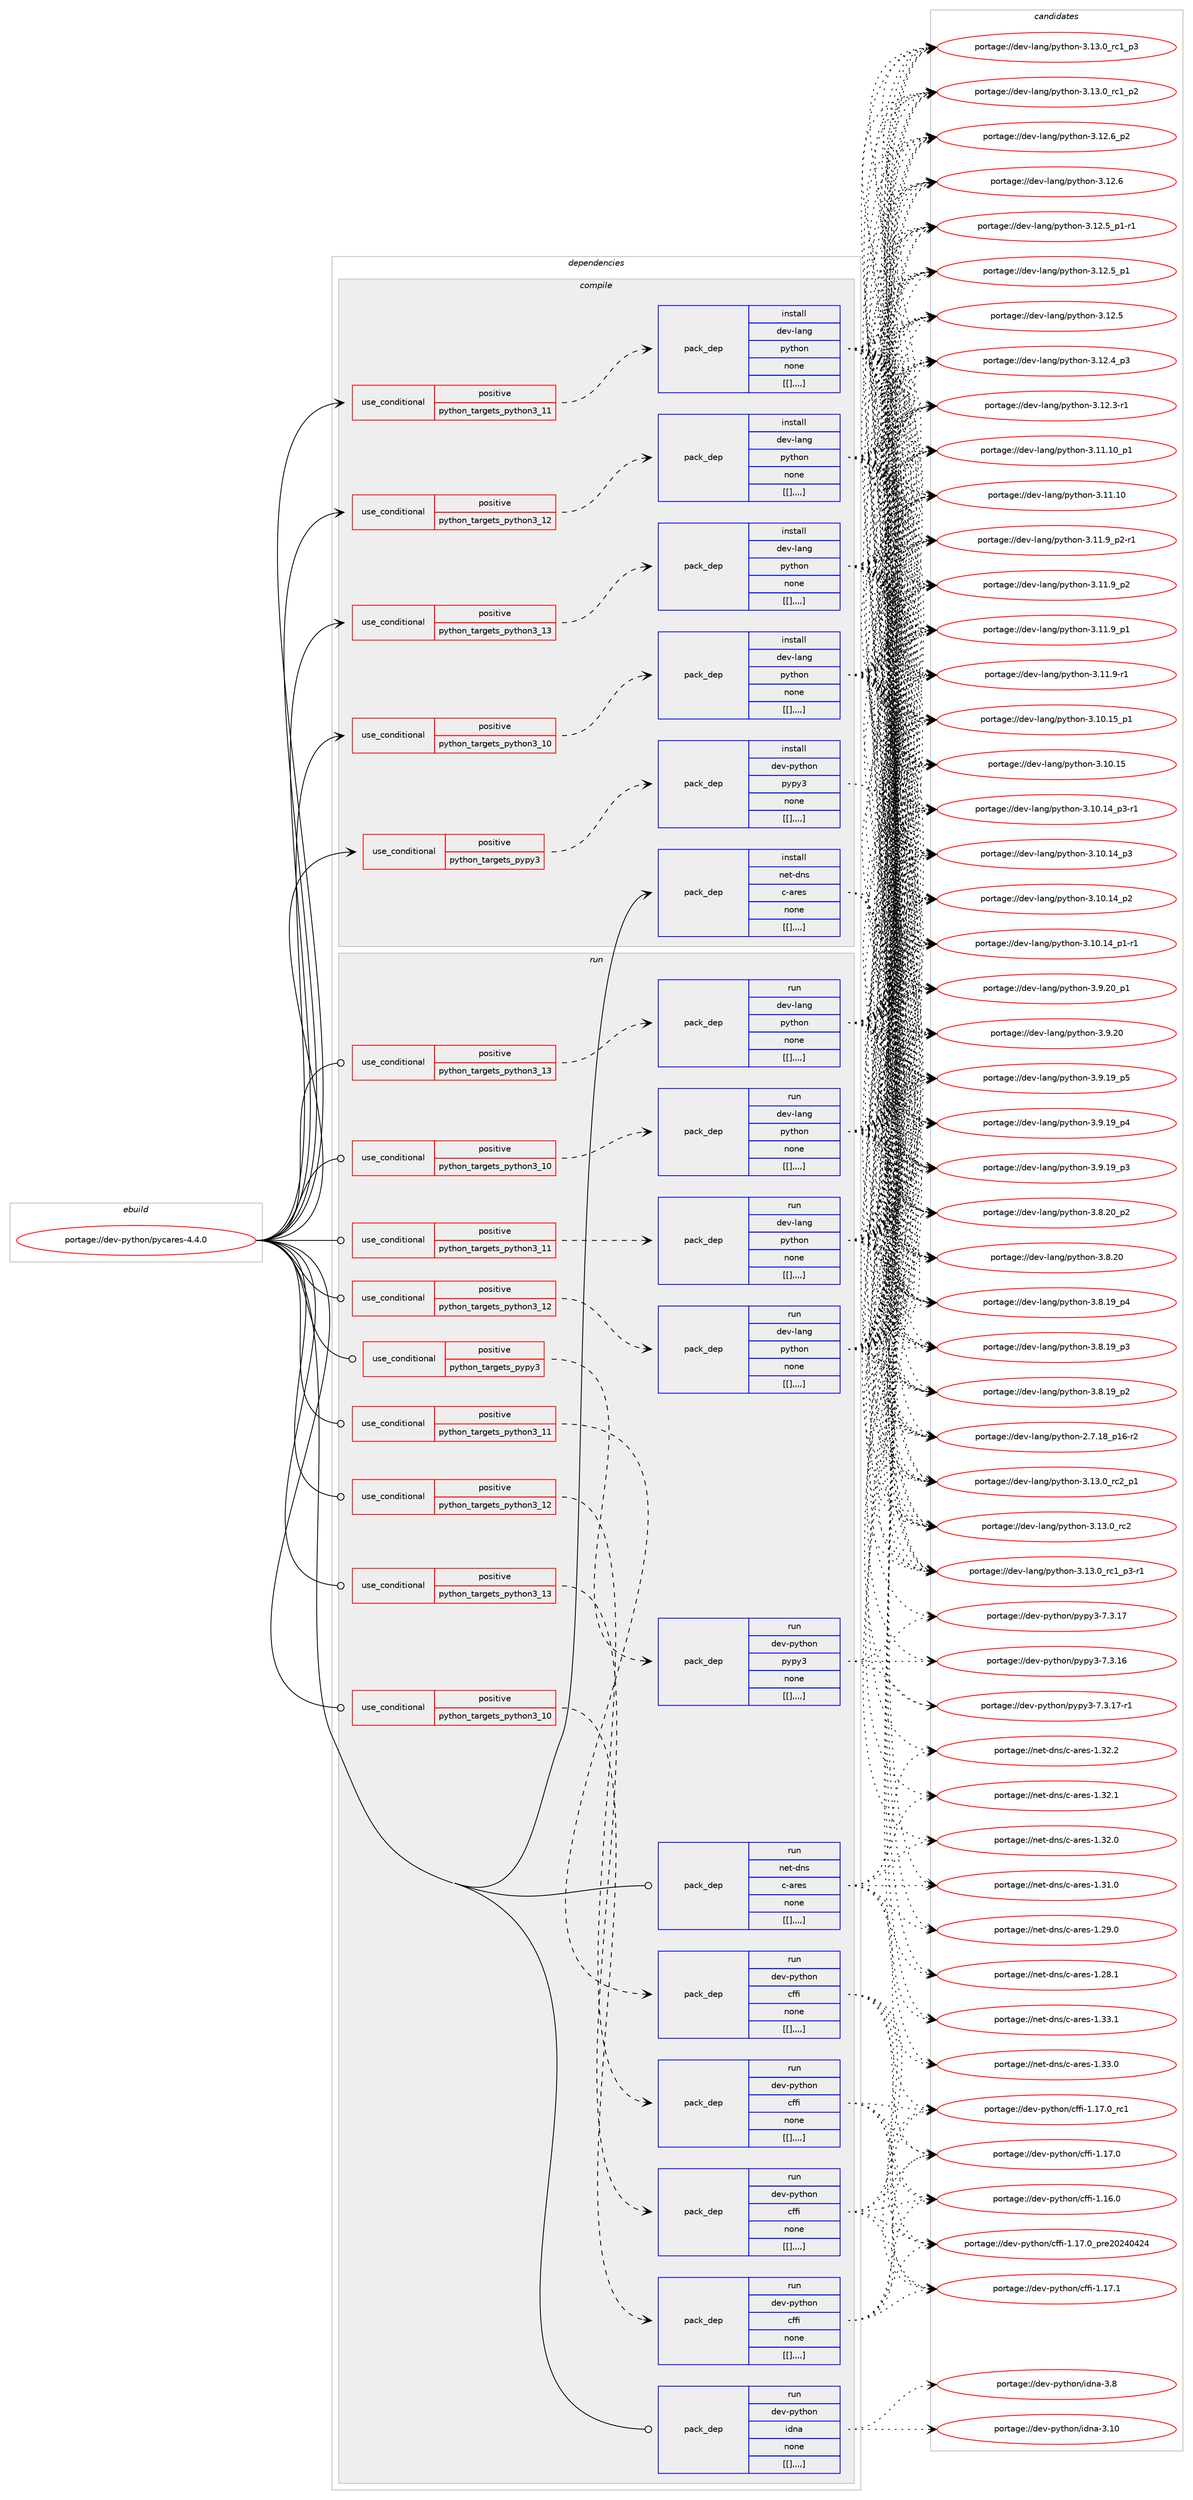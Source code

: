 digraph prolog {

# *************
# Graph options
# *************

newrank=true;
concentrate=true;
compound=true;
graph [rankdir=LR,fontname=Helvetica,fontsize=10,ranksep=1.5];#, ranksep=2.5, nodesep=0.2];
edge  [arrowhead=vee];
node  [fontname=Helvetica,fontsize=10];

# **********
# The ebuild
# **********

subgraph cluster_leftcol {
color=gray;
label=<<i>ebuild</i>>;
id [label="portage://dev-python/pycares-4.4.0", color=red, width=4, href="../dev-python/pycares-4.4.0.svg"];
}

# ****************
# The dependencies
# ****************

subgraph cluster_midcol {
color=gray;
label=<<i>dependencies</i>>;
subgraph cluster_compile {
fillcolor="#eeeeee";
style=filled;
label=<<i>compile</i>>;
subgraph cond38036 {
dependency158308 [label=<<TABLE BORDER="0" CELLBORDER="1" CELLSPACING="0" CELLPADDING="4"><TR><TD ROWSPAN="3" CELLPADDING="10">use_conditional</TD></TR><TR><TD>positive</TD></TR><TR><TD>python_targets_pypy3</TD></TR></TABLE>>, shape=none, color=red];
subgraph pack119055 {
dependency158309 [label=<<TABLE BORDER="0" CELLBORDER="1" CELLSPACING="0" CELLPADDING="4" WIDTH="220"><TR><TD ROWSPAN="6" CELLPADDING="30">pack_dep</TD></TR><TR><TD WIDTH="110">install</TD></TR><TR><TD>dev-python</TD></TR><TR><TD>pypy3</TD></TR><TR><TD>none</TD></TR><TR><TD>[[],,,,]</TD></TR></TABLE>>, shape=none, color=blue];
}
dependency158308:e -> dependency158309:w [weight=20,style="dashed",arrowhead="vee"];
}
id:e -> dependency158308:w [weight=20,style="solid",arrowhead="vee"];
subgraph cond38037 {
dependency158310 [label=<<TABLE BORDER="0" CELLBORDER="1" CELLSPACING="0" CELLPADDING="4"><TR><TD ROWSPAN="3" CELLPADDING="10">use_conditional</TD></TR><TR><TD>positive</TD></TR><TR><TD>python_targets_python3_10</TD></TR></TABLE>>, shape=none, color=red];
subgraph pack119056 {
dependency158311 [label=<<TABLE BORDER="0" CELLBORDER="1" CELLSPACING="0" CELLPADDING="4" WIDTH="220"><TR><TD ROWSPAN="6" CELLPADDING="30">pack_dep</TD></TR><TR><TD WIDTH="110">install</TD></TR><TR><TD>dev-lang</TD></TR><TR><TD>python</TD></TR><TR><TD>none</TD></TR><TR><TD>[[],,,,]</TD></TR></TABLE>>, shape=none, color=blue];
}
dependency158310:e -> dependency158311:w [weight=20,style="dashed",arrowhead="vee"];
}
id:e -> dependency158310:w [weight=20,style="solid",arrowhead="vee"];
subgraph cond38038 {
dependency158312 [label=<<TABLE BORDER="0" CELLBORDER="1" CELLSPACING="0" CELLPADDING="4"><TR><TD ROWSPAN="3" CELLPADDING="10">use_conditional</TD></TR><TR><TD>positive</TD></TR><TR><TD>python_targets_python3_11</TD></TR></TABLE>>, shape=none, color=red];
subgraph pack119057 {
dependency158313 [label=<<TABLE BORDER="0" CELLBORDER="1" CELLSPACING="0" CELLPADDING="4" WIDTH="220"><TR><TD ROWSPAN="6" CELLPADDING="30">pack_dep</TD></TR><TR><TD WIDTH="110">install</TD></TR><TR><TD>dev-lang</TD></TR><TR><TD>python</TD></TR><TR><TD>none</TD></TR><TR><TD>[[],,,,]</TD></TR></TABLE>>, shape=none, color=blue];
}
dependency158312:e -> dependency158313:w [weight=20,style="dashed",arrowhead="vee"];
}
id:e -> dependency158312:w [weight=20,style="solid",arrowhead="vee"];
subgraph cond38039 {
dependency158314 [label=<<TABLE BORDER="0" CELLBORDER="1" CELLSPACING="0" CELLPADDING="4"><TR><TD ROWSPAN="3" CELLPADDING="10">use_conditional</TD></TR><TR><TD>positive</TD></TR><TR><TD>python_targets_python3_12</TD></TR></TABLE>>, shape=none, color=red];
subgraph pack119058 {
dependency158315 [label=<<TABLE BORDER="0" CELLBORDER="1" CELLSPACING="0" CELLPADDING="4" WIDTH="220"><TR><TD ROWSPAN="6" CELLPADDING="30">pack_dep</TD></TR><TR><TD WIDTH="110">install</TD></TR><TR><TD>dev-lang</TD></TR><TR><TD>python</TD></TR><TR><TD>none</TD></TR><TR><TD>[[],,,,]</TD></TR></TABLE>>, shape=none, color=blue];
}
dependency158314:e -> dependency158315:w [weight=20,style="dashed",arrowhead="vee"];
}
id:e -> dependency158314:w [weight=20,style="solid",arrowhead="vee"];
subgraph cond38040 {
dependency158316 [label=<<TABLE BORDER="0" CELLBORDER="1" CELLSPACING="0" CELLPADDING="4"><TR><TD ROWSPAN="3" CELLPADDING="10">use_conditional</TD></TR><TR><TD>positive</TD></TR><TR><TD>python_targets_python3_13</TD></TR></TABLE>>, shape=none, color=red];
subgraph pack119059 {
dependency158317 [label=<<TABLE BORDER="0" CELLBORDER="1" CELLSPACING="0" CELLPADDING="4" WIDTH="220"><TR><TD ROWSPAN="6" CELLPADDING="30">pack_dep</TD></TR><TR><TD WIDTH="110">install</TD></TR><TR><TD>dev-lang</TD></TR><TR><TD>python</TD></TR><TR><TD>none</TD></TR><TR><TD>[[],,,,]</TD></TR></TABLE>>, shape=none, color=blue];
}
dependency158316:e -> dependency158317:w [weight=20,style="dashed",arrowhead="vee"];
}
id:e -> dependency158316:w [weight=20,style="solid",arrowhead="vee"];
subgraph pack119060 {
dependency158318 [label=<<TABLE BORDER="0" CELLBORDER="1" CELLSPACING="0" CELLPADDING="4" WIDTH="220"><TR><TD ROWSPAN="6" CELLPADDING="30">pack_dep</TD></TR><TR><TD WIDTH="110">install</TD></TR><TR><TD>net-dns</TD></TR><TR><TD>c-ares</TD></TR><TR><TD>none</TD></TR><TR><TD>[[],,,,]</TD></TR></TABLE>>, shape=none, color=blue];
}
id:e -> dependency158318:w [weight=20,style="solid",arrowhead="vee"];
}
subgraph cluster_compileandrun {
fillcolor="#eeeeee";
style=filled;
label=<<i>compile and run</i>>;
}
subgraph cluster_run {
fillcolor="#eeeeee";
style=filled;
label=<<i>run</i>>;
subgraph cond38041 {
dependency158319 [label=<<TABLE BORDER="0" CELLBORDER="1" CELLSPACING="0" CELLPADDING="4"><TR><TD ROWSPAN="3" CELLPADDING="10">use_conditional</TD></TR><TR><TD>positive</TD></TR><TR><TD>python_targets_pypy3</TD></TR></TABLE>>, shape=none, color=red];
subgraph pack119061 {
dependency158320 [label=<<TABLE BORDER="0" CELLBORDER="1" CELLSPACING="0" CELLPADDING="4" WIDTH="220"><TR><TD ROWSPAN="6" CELLPADDING="30">pack_dep</TD></TR><TR><TD WIDTH="110">run</TD></TR><TR><TD>dev-python</TD></TR><TR><TD>pypy3</TD></TR><TR><TD>none</TD></TR><TR><TD>[[],,,,]</TD></TR></TABLE>>, shape=none, color=blue];
}
dependency158319:e -> dependency158320:w [weight=20,style="dashed",arrowhead="vee"];
}
id:e -> dependency158319:w [weight=20,style="solid",arrowhead="odot"];
subgraph cond38042 {
dependency158321 [label=<<TABLE BORDER="0" CELLBORDER="1" CELLSPACING="0" CELLPADDING="4"><TR><TD ROWSPAN="3" CELLPADDING="10">use_conditional</TD></TR><TR><TD>positive</TD></TR><TR><TD>python_targets_python3_10</TD></TR></TABLE>>, shape=none, color=red];
subgraph pack119062 {
dependency158322 [label=<<TABLE BORDER="0" CELLBORDER="1" CELLSPACING="0" CELLPADDING="4" WIDTH="220"><TR><TD ROWSPAN="6" CELLPADDING="30">pack_dep</TD></TR><TR><TD WIDTH="110">run</TD></TR><TR><TD>dev-lang</TD></TR><TR><TD>python</TD></TR><TR><TD>none</TD></TR><TR><TD>[[],,,,]</TD></TR></TABLE>>, shape=none, color=blue];
}
dependency158321:e -> dependency158322:w [weight=20,style="dashed",arrowhead="vee"];
}
id:e -> dependency158321:w [weight=20,style="solid",arrowhead="odot"];
subgraph cond38043 {
dependency158323 [label=<<TABLE BORDER="0" CELLBORDER="1" CELLSPACING="0" CELLPADDING="4"><TR><TD ROWSPAN="3" CELLPADDING="10">use_conditional</TD></TR><TR><TD>positive</TD></TR><TR><TD>python_targets_python3_10</TD></TR></TABLE>>, shape=none, color=red];
subgraph pack119063 {
dependency158324 [label=<<TABLE BORDER="0" CELLBORDER="1" CELLSPACING="0" CELLPADDING="4" WIDTH="220"><TR><TD ROWSPAN="6" CELLPADDING="30">pack_dep</TD></TR><TR><TD WIDTH="110">run</TD></TR><TR><TD>dev-python</TD></TR><TR><TD>cffi</TD></TR><TR><TD>none</TD></TR><TR><TD>[[],,,,]</TD></TR></TABLE>>, shape=none, color=blue];
}
dependency158323:e -> dependency158324:w [weight=20,style="dashed",arrowhead="vee"];
}
id:e -> dependency158323:w [weight=20,style="solid",arrowhead="odot"];
subgraph cond38044 {
dependency158325 [label=<<TABLE BORDER="0" CELLBORDER="1" CELLSPACING="0" CELLPADDING="4"><TR><TD ROWSPAN="3" CELLPADDING="10">use_conditional</TD></TR><TR><TD>positive</TD></TR><TR><TD>python_targets_python3_11</TD></TR></TABLE>>, shape=none, color=red];
subgraph pack119064 {
dependency158326 [label=<<TABLE BORDER="0" CELLBORDER="1" CELLSPACING="0" CELLPADDING="4" WIDTH="220"><TR><TD ROWSPAN="6" CELLPADDING="30">pack_dep</TD></TR><TR><TD WIDTH="110">run</TD></TR><TR><TD>dev-lang</TD></TR><TR><TD>python</TD></TR><TR><TD>none</TD></TR><TR><TD>[[],,,,]</TD></TR></TABLE>>, shape=none, color=blue];
}
dependency158325:e -> dependency158326:w [weight=20,style="dashed",arrowhead="vee"];
}
id:e -> dependency158325:w [weight=20,style="solid",arrowhead="odot"];
subgraph cond38045 {
dependency158327 [label=<<TABLE BORDER="0" CELLBORDER="1" CELLSPACING="0" CELLPADDING="4"><TR><TD ROWSPAN="3" CELLPADDING="10">use_conditional</TD></TR><TR><TD>positive</TD></TR><TR><TD>python_targets_python3_11</TD></TR></TABLE>>, shape=none, color=red];
subgraph pack119065 {
dependency158328 [label=<<TABLE BORDER="0" CELLBORDER="1" CELLSPACING="0" CELLPADDING="4" WIDTH="220"><TR><TD ROWSPAN="6" CELLPADDING="30">pack_dep</TD></TR><TR><TD WIDTH="110">run</TD></TR><TR><TD>dev-python</TD></TR><TR><TD>cffi</TD></TR><TR><TD>none</TD></TR><TR><TD>[[],,,,]</TD></TR></TABLE>>, shape=none, color=blue];
}
dependency158327:e -> dependency158328:w [weight=20,style="dashed",arrowhead="vee"];
}
id:e -> dependency158327:w [weight=20,style="solid",arrowhead="odot"];
subgraph cond38046 {
dependency158329 [label=<<TABLE BORDER="0" CELLBORDER="1" CELLSPACING="0" CELLPADDING="4"><TR><TD ROWSPAN="3" CELLPADDING="10">use_conditional</TD></TR><TR><TD>positive</TD></TR><TR><TD>python_targets_python3_12</TD></TR></TABLE>>, shape=none, color=red];
subgraph pack119066 {
dependency158330 [label=<<TABLE BORDER="0" CELLBORDER="1" CELLSPACING="0" CELLPADDING="4" WIDTH="220"><TR><TD ROWSPAN="6" CELLPADDING="30">pack_dep</TD></TR><TR><TD WIDTH="110">run</TD></TR><TR><TD>dev-lang</TD></TR><TR><TD>python</TD></TR><TR><TD>none</TD></TR><TR><TD>[[],,,,]</TD></TR></TABLE>>, shape=none, color=blue];
}
dependency158329:e -> dependency158330:w [weight=20,style="dashed",arrowhead="vee"];
}
id:e -> dependency158329:w [weight=20,style="solid",arrowhead="odot"];
subgraph cond38047 {
dependency158331 [label=<<TABLE BORDER="0" CELLBORDER="1" CELLSPACING="0" CELLPADDING="4"><TR><TD ROWSPAN="3" CELLPADDING="10">use_conditional</TD></TR><TR><TD>positive</TD></TR><TR><TD>python_targets_python3_12</TD></TR></TABLE>>, shape=none, color=red];
subgraph pack119067 {
dependency158332 [label=<<TABLE BORDER="0" CELLBORDER="1" CELLSPACING="0" CELLPADDING="4" WIDTH="220"><TR><TD ROWSPAN="6" CELLPADDING="30">pack_dep</TD></TR><TR><TD WIDTH="110">run</TD></TR><TR><TD>dev-python</TD></TR><TR><TD>cffi</TD></TR><TR><TD>none</TD></TR><TR><TD>[[],,,,]</TD></TR></TABLE>>, shape=none, color=blue];
}
dependency158331:e -> dependency158332:w [weight=20,style="dashed",arrowhead="vee"];
}
id:e -> dependency158331:w [weight=20,style="solid",arrowhead="odot"];
subgraph cond38048 {
dependency158333 [label=<<TABLE BORDER="0" CELLBORDER="1" CELLSPACING="0" CELLPADDING="4"><TR><TD ROWSPAN="3" CELLPADDING="10">use_conditional</TD></TR><TR><TD>positive</TD></TR><TR><TD>python_targets_python3_13</TD></TR></TABLE>>, shape=none, color=red];
subgraph pack119068 {
dependency158334 [label=<<TABLE BORDER="0" CELLBORDER="1" CELLSPACING="0" CELLPADDING="4" WIDTH="220"><TR><TD ROWSPAN="6" CELLPADDING="30">pack_dep</TD></TR><TR><TD WIDTH="110">run</TD></TR><TR><TD>dev-lang</TD></TR><TR><TD>python</TD></TR><TR><TD>none</TD></TR><TR><TD>[[],,,,]</TD></TR></TABLE>>, shape=none, color=blue];
}
dependency158333:e -> dependency158334:w [weight=20,style="dashed",arrowhead="vee"];
}
id:e -> dependency158333:w [weight=20,style="solid",arrowhead="odot"];
subgraph cond38049 {
dependency158335 [label=<<TABLE BORDER="0" CELLBORDER="1" CELLSPACING="0" CELLPADDING="4"><TR><TD ROWSPAN="3" CELLPADDING="10">use_conditional</TD></TR><TR><TD>positive</TD></TR><TR><TD>python_targets_python3_13</TD></TR></TABLE>>, shape=none, color=red];
subgraph pack119069 {
dependency158336 [label=<<TABLE BORDER="0" CELLBORDER="1" CELLSPACING="0" CELLPADDING="4" WIDTH="220"><TR><TD ROWSPAN="6" CELLPADDING="30">pack_dep</TD></TR><TR><TD WIDTH="110">run</TD></TR><TR><TD>dev-python</TD></TR><TR><TD>cffi</TD></TR><TR><TD>none</TD></TR><TR><TD>[[],,,,]</TD></TR></TABLE>>, shape=none, color=blue];
}
dependency158335:e -> dependency158336:w [weight=20,style="dashed",arrowhead="vee"];
}
id:e -> dependency158335:w [weight=20,style="solid",arrowhead="odot"];
subgraph pack119070 {
dependency158337 [label=<<TABLE BORDER="0" CELLBORDER="1" CELLSPACING="0" CELLPADDING="4" WIDTH="220"><TR><TD ROWSPAN="6" CELLPADDING="30">pack_dep</TD></TR><TR><TD WIDTH="110">run</TD></TR><TR><TD>dev-python</TD></TR><TR><TD>idna</TD></TR><TR><TD>none</TD></TR><TR><TD>[[],,,,]</TD></TR></TABLE>>, shape=none, color=blue];
}
id:e -> dependency158337:w [weight=20,style="solid",arrowhead="odot"];
subgraph pack119071 {
dependency158338 [label=<<TABLE BORDER="0" CELLBORDER="1" CELLSPACING="0" CELLPADDING="4" WIDTH="220"><TR><TD ROWSPAN="6" CELLPADDING="30">pack_dep</TD></TR><TR><TD WIDTH="110">run</TD></TR><TR><TD>net-dns</TD></TR><TR><TD>c-ares</TD></TR><TR><TD>none</TD></TR><TR><TD>[[],,,,]</TD></TR></TABLE>>, shape=none, color=blue];
}
id:e -> dependency158338:w [weight=20,style="solid",arrowhead="odot"];
}
}

# **************
# The candidates
# **************

subgraph cluster_choices {
rank=same;
color=gray;
label=<<i>candidates</i>>;

subgraph choice119055 {
color=black;
nodesep=1;
choice100101118451121211161041111104711212111212151455546514649554511449 [label="portage://dev-python/pypy3-7.3.17-r1", color=red, width=4,href="../dev-python/pypy3-7.3.17-r1.svg"];
choice10010111845112121116104111110471121211121215145554651464955 [label="portage://dev-python/pypy3-7.3.17", color=red, width=4,href="../dev-python/pypy3-7.3.17.svg"];
choice10010111845112121116104111110471121211121215145554651464954 [label="portage://dev-python/pypy3-7.3.16", color=red, width=4,href="../dev-python/pypy3-7.3.16.svg"];
dependency158309:e -> choice100101118451121211161041111104711212111212151455546514649554511449:w [style=dotted,weight="100"];
dependency158309:e -> choice10010111845112121116104111110471121211121215145554651464955:w [style=dotted,weight="100"];
dependency158309:e -> choice10010111845112121116104111110471121211121215145554651464954:w [style=dotted,weight="100"];
}
subgraph choice119056 {
color=black;
nodesep=1;
choice100101118451089711010347112121116104111110455146495146489511499509511249 [label="portage://dev-lang/python-3.13.0_rc2_p1", color=red, width=4,href="../dev-lang/python-3.13.0_rc2_p1.svg"];
choice10010111845108971101034711212111610411111045514649514648951149950 [label="portage://dev-lang/python-3.13.0_rc2", color=red, width=4,href="../dev-lang/python-3.13.0_rc2.svg"];
choice1001011184510897110103471121211161041111104551464951464895114994995112514511449 [label="portage://dev-lang/python-3.13.0_rc1_p3-r1", color=red, width=4,href="../dev-lang/python-3.13.0_rc1_p3-r1.svg"];
choice100101118451089711010347112121116104111110455146495146489511499499511251 [label="portage://dev-lang/python-3.13.0_rc1_p3", color=red, width=4,href="../dev-lang/python-3.13.0_rc1_p3.svg"];
choice100101118451089711010347112121116104111110455146495146489511499499511250 [label="portage://dev-lang/python-3.13.0_rc1_p2", color=red, width=4,href="../dev-lang/python-3.13.0_rc1_p2.svg"];
choice100101118451089711010347112121116104111110455146495046549511250 [label="portage://dev-lang/python-3.12.6_p2", color=red, width=4,href="../dev-lang/python-3.12.6_p2.svg"];
choice10010111845108971101034711212111610411111045514649504654 [label="portage://dev-lang/python-3.12.6", color=red, width=4,href="../dev-lang/python-3.12.6.svg"];
choice1001011184510897110103471121211161041111104551464950465395112494511449 [label="portage://dev-lang/python-3.12.5_p1-r1", color=red, width=4,href="../dev-lang/python-3.12.5_p1-r1.svg"];
choice100101118451089711010347112121116104111110455146495046539511249 [label="portage://dev-lang/python-3.12.5_p1", color=red, width=4,href="../dev-lang/python-3.12.5_p1.svg"];
choice10010111845108971101034711212111610411111045514649504653 [label="portage://dev-lang/python-3.12.5", color=red, width=4,href="../dev-lang/python-3.12.5.svg"];
choice100101118451089711010347112121116104111110455146495046529511251 [label="portage://dev-lang/python-3.12.4_p3", color=red, width=4,href="../dev-lang/python-3.12.4_p3.svg"];
choice100101118451089711010347112121116104111110455146495046514511449 [label="portage://dev-lang/python-3.12.3-r1", color=red, width=4,href="../dev-lang/python-3.12.3-r1.svg"];
choice10010111845108971101034711212111610411111045514649494649489511249 [label="portage://dev-lang/python-3.11.10_p1", color=red, width=4,href="../dev-lang/python-3.11.10_p1.svg"];
choice1001011184510897110103471121211161041111104551464949464948 [label="portage://dev-lang/python-3.11.10", color=red, width=4,href="../dev-lang/python-3.11.10.svg"];
choice1001011184510897110103471121211161041111104551464949465795112504511449 [label="portage://dev-lang/python-3.11.9_p2-r1", color=red, width=4,href="../dev-lang/python-3.11.9_p2-r1.svg"];
choice100101118451089711010347112121116104111110455146494946579511250 [label="portage://dev-lang/python-3.11.9_p2", color=red, width=4,href="../dev-lang/python-3.11.9_p2.svg"];
choice100101118451089711010347112121116104111110455146494946579511249 [label="portage://dev-lang/python-3.11.9_p1", color=red, width=4,href="../dev-lang/python-3.11.9_p1.svg"];
choice100101118451089711010347112121116104111110455146494946574511449 [label="portage://dev-lang/python-3.11.9-r1", color=red, width=4,href="../dev-lang/python-3.11.9-r1.svg"];
choice10010111845108971101034711212111610411111045514649484649539511249 [label="portage://dev-lang/python-3.10.15_p1", color=red, width=4,href="../dev-lang/python-3.10.15_p1.svg"];
choice1001011184510897110103471121211161041111104551464948464953 [label="portage://dev-lang/python-3.10.15", color=red, width=4,href="../dev-lang/python-3.10.15.svg"];
choice100101118451089711010347112121116104111110455146494846495295112514511449 [label="portage://dev-lang/python-3.10.14_p3-r1", color=red, width=4,href="../dev-lang/python-3.10.14_p3-r1.svg"];
choice10010111845108971101034711212111610411111045514649484649529511251 [label="portage://dev-lang/python-3.10.14_p3", color=red, width=4,href="../dev-lang/python-3.10.14_p3.svg"];
choice10010111845108971101034711212111610411111045514649484649529511250 [label="portage://dev-lang/python-3.10.14_p2", color=red, width=4,href="../dev-lang/python-3.10.14_p2.svg"];
choice100101118451089711010347112121116104111110455146494846495295112494511449 [label="portage://dev-lang/python-3.10.14_p1-r1", color=red, width=4,href="../dev-lang/python-3.10.14_p1-r1.svg"];
choice100101118451089711010347112121116104111110455146574650489511249 [label="portage://dev-lang/python-3.9.20_p1", color=red, width=4,href="../dev-lang/python-3.9.20_p1.svg"];
choice10010111845108971101034711212111610411111045514657465048 [label="portage://dev-lang/python-3.9.20", color=red, width=4,href="../dev-lang/python-3.9.20.svg"];
choice100101118451089711010347112121116104111110455146574649579511253 [label="portage://dev-lang/python-3.9.19_p5", color=red, width=4,href="../dev-lang/python-3.9.19_p5.svg"];
choice100101118451089711010347112121116104111110455146574649579511252 [label="portage://dev-lang/python-3.9.19_p4", color=red, width=4,href="../dev-lang/python-3.9.19_p4.svg"];
choice100101118451089711010347112121116104111110455146574649579511251 [label="portage://dev-lang/python-3.9.19_p3", color=red, width=4,href="../dev-lang/python-3.9.19_p3.svg"];
choice100101118451089711010347112121116104111110455146564650489511250 [label="portage://dev-lang/python-3.8.20_p2", color=red, width=4,href="../dev-lang/python-3.8.20_p2.svg"];
choice10010111845108971101034711212111610411111045514656465048 [label="portage://dev-lang/python-3.8.20", color=red, width=4,href="../dev-lang/python-3.8.20.svg"];
choice100101118451089711010347112121116104111110455146564649579511252 [label="portage://dev-lang/python-3.8.19_p4", color=red, width=4,href="../dev-lang/python-3.8.19_p4.svg"];
choice100101118451089711010347112121116104111110455146564649579511251 [label="portage://dev-lang/python-3.8.19_p3", color=red, width=4,href="../dev-lang/python-3.8.19_p3.svg"];
choice100101118451089711010347112121116104111110455146564649579511250 [label="portage://dev-lang/python-3.8.19_p2", color=red, width=4,href="../dev-lang/python-3.8.19_p2.svg"];
choice100101118451089711010347112121116104111110455046554649569511249544511450 [label="portage://dev-lang/python-2.7.18_p16-r2", color=red, width=4,href="../dev-lang/python-2.7.18_p16-r2.svg"];
dependency158311:e -> choice100101118451089711010347112121116104111110455146495146489511499509511249:w [style=dotted,weight="100"];
dependency158311:e -> choice10010111845108971101034711212111610411111045514649514648951149950:w [style=dotted,weight="100"];
dependency158311:e -> choice1001011184510897110103471121211161041111104551464951464895114994995112514511449:w [style=dotted,weight="100"];
dependency158311:e -> choice100101118451089711010347112121116104111110455146495146489511499499511251:w [style=dotted,weight="100"];
dependency158311:e -> choice100101118451089711010347112121116104111110455146495146489511499499511250:w [style=dotted,weight="100"];
dependency158311:e -> choice100101118451089711010347112121116104111110455146495046549511250:w [style=dotted,weight="100"];
dependency158311:e -> choice10010111845108971101034711212111610411111045514649504654:w [style=dotted,weight="100"];
dependency158311:e -> choice1001011184510897110103471121211161041111104551464950465395112494511449:w [style=dotted,weight="100"];
dependency158311:e -> choice100101118451089711010347112121116104111110455146495046539511249:w [style=dotted,weight="100"];
dependency158311:e -> choice10010111845108971101034711212111610411111045514649504653:w [style=dotted,weight="100"];
dependency158311:e -> choice100101118451089711010347112121116104111110455146495046529511251:w [style=dotted,weight="100"];
dependency158311:e -> choice100101118451089711010347112121116104111110455146495046514511449:w [style=dotted,weight="100"];
dependency158311:e -> choice10010111845108971101034711212111610411111045514649494649489511249:w [style=dotted,weight="100"];
dependency158311:e -> choice1001011184510897110103471121211161041111104551464949464948:w [style=dotted,weight="100"];
dependency158311:e -> choice1001011184510897110103471121211161041111104551464949465795112504511449:w [style=dotted,weight="100"];
dependency158311:e -> choice100101118451089711010347112121116104111110455146494946579511250:w [style=dotted,weight="100"];
dependency158311:e -> choice100101118451089711010347112121116104111110455146494946579511249:w [style=dotted,weight="100"];
dependency158311:e -> choice100101118451089711010347112121116104111110455146494946574511449:w [style=dotted,weight="100"];
dependency158311:e -> choice10010111845108971101034711212111610411111045514649484649539511249:w [style=dotted,weight="100"];
dependency158311:e -> choice1001011184510897110103471121211161041111104551464948464953:w [style=dotted,weight="100"];
dependency158311:e -> choice100101118451089711010347112121116104111110455146494846495295112514511449:w [style=dotted,weight="100"];
dependency158311:e -> choice10010111845108971101034711212111610411111045514649484649529511251:w [style=dotted,weight="100"];
dependency158311:e -> choice10010111845108971101034711212111610411111045514649484649529511250:w [style=dotted,weight="100"];
dependency158311:e -> choice100101118451089711010347112121116104111110455146494846495295112494511449:w [style=dotted,weight="100"];
dependency158311:e -> choice100101118451089711010347112121116104111110455146574650489511249:w [style=dotted,weight="100"];
dependency158311:e -> choice10010111845108971101034711212111610411111045514657465048:w [style=dotted,weight="100"];
dependency158311:e -> choice100101118451089711010347112121116104111110455146574649579511253:w [style=dotted,weight="100"];
dependency158311:e -> choice100101118451089711010347112121116104111110455146574649579511252:w [style=dotted,weight="100"];
dependency158311:e -> choice100101118451089711010347112121116104111110455146574649579511251:w [style=dotted,weight="100"];
dependency158311:e -> choice100101118451089711010347112121116104111110455146564650489511250:w [style=dotted,weight="100"];
dependency158311:e -> choice10010111845108971101034711212111610411111045514656465048:w [style=dotted,weight="100"];
dependency158311:e -> choice100101118451089711010347112121116104111110455146564649579511252:w [style=dotted,weight="100"];
dependency158311:e -> choice100101118451089711010347112121116104111110455146564649579511251:w [style=dotted,weight="100"];
dependency158311:e -> choice100101118451089711010347112121116104111110455146564649579511250:w [style=dotted,weight="100"];
dependency158311:e -> choice100101118451089711010347112121116104111110455046554649569511249544511450:w [style=dotted,weight="100"];
}
subgraph choice119057 {
color=black;
nodesep=1;
choice100101118451089711010347112121116104111110455146495146489511499509511249 [label="portage://dev-lang/python-3.13.0_rc2_p1", color=red, width=4,href="../dev-lang/python-3.13.0_rc2_p1.svg"];
choice10010111845108971101034711212111610411111045514649514648951149950 [label="portage://dev-lang/python-3.13.0_rc2", color=red, width=4,href="../dev-lang/python-3.13.0_rc2.svg"];
choice1001011184510897110103471121211161041111104551464951464895114994995112514511449 [label="portage://dev-lang/python-3.13.0_rc1_p3-r1", color=red, width=4,href="../dev-lang/python-3.13.0_rc1_p3-r1.svg"];
choice100101118451089711010347112121116104111110455146495146489511499499511251 [label="portage://dev-lang/python-3.13.0_rc1_p3", color=red, width=4,href="../dev-lang/python-3.13.0_rc1_p3.svg"];
choice100101118451089711010347112121116104111110455146495146489511499499511250 [label="portage://dev-lang/python-3.13.0_rc1_p2", color=red, width=4,href="../dev-lang/python-3.13.0_rc1_p2.svg"];
choice100101118451089711010347112121116104111110455146495046549511250 [label="portage://dev-lang/python-3.12.6_p2", color=red, width=4,href="../dev-lang/python-3.12.6_p2.svg"];
choice10010111845108971101034711212111610411111045514649504654 [label="portage://dev-lang/python-3.12.6", color=red, width=4,href="../dev-lang/python-3.12.6.svg"];
choice1001011184510897110103471121211161041111104551464950465395112494511449 [label="portage://dev-lang/python-3.12.5_p1-r1", color=red, width=4,href="../dev-lang/python-3.12.5_p1-r1.svg"];
choice100101118451089711010347112121116104111110455146495046539511249 [label="portage://dev-lang/python-3.12.5_p1", color=red, width=4,href="../dev-lang/python-3.12.5_p1.svg"];
choice10010111845108971101034711212111610411111045514649504653 [label="portage://dev-lang/python-3.12.5", color=red, width=4,href="../dev-lang/python-3.12.5.svg"];
choice100101118451089711010347112121116104111110455146495046529511251 [label="portage://dev-lang/python-3.12.4_p3", color=red, width=4,href="../dev-lang/python-3.12.4_p3.svg"];
choice100101118451089711010347112121116104111110455146495046514511449 [label="portage://dev-lang/python-3.12.3-r1", color=red, width=4,href="../dev-lang/python-3.12.3-r1.svg"];
choice10010111845108971101034711212111610411111045514649494649489511249 [label="portage://dev-lang/python-3.11.10_p1", color=red, width=4,href="../dev-lang/python-3.11.10_p1.svg"];
choice1001011184510897110103471121211161041111104551464949464948 [label="portage://dev-lang/python-3.11.10", color=red, width=4,href="../dev-lang/python-3.11.10.svg"];
choice1001011184510897110103471121211161041111104551464949465795112504511449 [label="portage://dev-lang/python-3.11.9_p2-r1", color=red, width=4,href="../dev-lang/python-3.11.9_p2-r1.svg"];
choice100101118451089711010347112121116104111110455146494946579511250 [label="portage://dev-lang/python-3.11.9_p2", color=red, width=4,href="../dev-lang/python-3.11.9_p2.svg"];
choice100101118451089711010347112121116104111110455146494946579511249 [label="portage://dev-lang/python-3.11.9_p1", color=red, width=4,href="../dev-lang/python-3.11.9_p1.svg"];
choice100101118451089711010347112121116104111110455146494946574511449 [label="portage://dev-lang/python-3.11.9-r1", color=red, width=4,href="../dev-lang/python-3.11.9-r1.svg"];
choice10010111845108971101034711212111610411111045514649484649539511249 [label="portage://dev-lang/python-3.10.15_p1", color=red, width=4,href="../dev-lang/python-3.10.15_p1.svg"];
choice1001011184510897110103471121211161041111104551464948464953 [label="portage://dev-lang/python-3.10.15", color=red, width=4,href="../dev-lang/python-3.10.15.svg"];
choice100101118451089711010347112121116104111110455146494846495295112514511449 [label="portage://dev-lang/python-3.10.14_p3-r1", color=red, width=4,href="../dev-lang/python-3.10.14_p3-r1.svg"];
choice10010111845108971101034711212111610411111045514649484649529511251 [label="portage://dev-lang/python-3.10.14_p3", color=red, width=4,href="../dev-lang/python-3.10.14_p3.svg"];
choice10010111845108971101034711212111610411111045514649484649529511250 [label="portage://dev-lang/python-3.10.14_p2", color=red, width=4,href="../dev-lang/python-3.10.14_p2.svg"];
choice100101118451089711010347112121116104111110455146494846495295112494511449 [label="portage://dev-lang/python-3.10.14_p1-r1", color=red, width=4,href="../dev-lang/python-3.10.14_p1-r1.svg"];
choice100101118451089711010347112121116104111110455146574650489511249 [label="portage://dev-lang/python-3.9.20_p1", color=red, width=4,href="../dev-lang/python-3.9.20_p1.svg"];
choice10010111845108971101034711212111610411111045514657465048 [label="portage://dev-lang/python-3.9.20", color=red, width=4,href="../dev-lang/python-3.9.20.svg"];
choice100101118451089711010347112121116104111110455146574649579511253 [label="portage://dev-lang/python-3.9.19_p5", color=red, width=4,href="../dev-lang/python-3.9.19_p5.svg"];
choice100101118451089711010347112121116104111110455146574649579511252 [label="portage://dev-lang/python-3.9.19_p4", color=red, width=4,href="../dev-lang/python-3.9.19_p4.svg"];
choice100101118451089711010347112121116104111110455146574649579511251 [label="portage://dev-lang/python-3.9.19_p3", color=red, width=4,href="../dev-lang/python-3.9.19_p3.svg"];
choice100101118451089711010347112121116104111110455146564650489511250 [label="portage://dev-lang/python-3.8.20_p2", color=red, width=4,href="../dev-lang/python-3.8.20_p2.svg"];
choice10010111845108971101034711212111610411111045514656465048 [label="portage://dev-lang/python-3.8.20", color=red, width=4,href="../dev-lang/python-3.8.20.svg"];
choice100101118451089711010347112121116104111110455146564649579511252 [label="portage://dev-lang/python-3.8.19_p4", color=red, width=4,href="../dev-lang/python-3.8.19_p4.svg"];
choice100101118451089711010347112121116104111110455146564649579511251 [label="portage://dev-lang/python-3.8.19_p3", color=red, width=4,href="../dev-lang/python-3.8.19_p3.svg"];
choice100101118451089711010347112121116104111110455146564649579511250 [label="portage://dev-lang/python-3.8.19_p2", color=red, width=4,href="../dev-lang/python-3.8.19_p2.svg"];
choice100101118451089711010347112121116104111110455046554649569511249544511450 [label="portage://dev-lang/python-2.7.18_p16-r2", color=red, width=4,href="../dev-lang/python-2.7.18_p16-r2.svg"];
dependency158313:e -> choice100101118451089711010347112121116104111110455146495146489511499509511249:w [style=dotted,weight="100"];
dependency158313:e -> choice10010111845108971101034711212111610411111045514649514648951149950:w [style=dotted,weight="100"];
dependency158313:e -> choice1001011184510897110103471121211161041111104551464951464895114994995112514511449:w [style=dotted,weight="100"];
dependency158313:e -> choice100101118451089711010347112121116104111110455146495146489511499499511251:w [style=dotted,weight="100"];
dependency158313:e -> choice100101118451089711010347112121116104111110455146495146489511499499511250:w [style=dotted,weight="100"];
dependency158313:e -> choice100101118451089711010347112121116104111110455146495046549511250:w [style=dotted,weight="100"];
dependency158313:e -> choice10010111845108971101034711212111610411111045514649504654:w [style=dotted,weight="100"];
dependency158313:e -> choice1001011184510897110103471121211161041111104551464950465395112494511449:w [style=dotted,weight="100"];
dependency158313:e -> choice100101118451089711010347112121116104111110455146495046539511249:w [style=dotted,weight="100"];
dependency158313:e -> choice10010111845108971101034711212111610411111045514649504653:w [style=dotted,weight="100"];
dependency158313:e -> choice100101118451089711010347112121116104111110455146495046529511251:w [style=dotted,weight="100"];
dependency158313:e -> choice100101118451089711010347112121116104111110455146495046514511449:w [style=dotted,weight="100"];
dependency158313:e -> choice10010111845108971101034711212111610411111045514649494649489511249:w [style=dotted,weight="100"];
dependency158313:e -> choice1001011184510897110103471121211161041111104551464949464948:w [style=dotted,weight="100"];
dependency158313:e -> choice1001011184510897110103471121211161041111104551464949465795112504511449:w [style=dotted,weight="100"];
dependency158313:e -> choice100101118451089711010347112121116104111110455146494946579511250:w [style=dotted,weight="100"];
dependency158313:e -> choice100101118451089711010347112121116104111110455146494946579511249:w [style=dotted,weight="100"];
dependency158313:e -> choice100101118451089711010347112121116104111110455146494946574511449:w [style=dotted,weight="100"];
dependency158313:e -> choice10010111845108971101034711212111610411111045514649484649539511249:w [style=dotted,weight="100"];
dependency158313:e -> choice1001011184510897110103471121211161041111104551464948464953:w [style=dotted,weight="100"];
dependency158313:e -> choice100101118451089711010347112121116104111110455146494846495295112514511449:w [style=dotted,weight="100"];
dependency158313:e -> choice10010111845108971101034711212111610411111045514649484649529511251:w [style=dotted,weight="100"];
dependency158313:e -> choice10010111845108971101034711212111610411111045514649484649529511250:w [style=dotted,weight="100"];
dependency158313:e -> choice100101118451089711010347112121116104111110455146494846495295112494511449:w [style=dotted,weight="100"];
dependency158313:e -> choice100101118451089711010347112121116104111110455146574650489511249:w [style=dotted,weight="100"];
dependency158313:e -> choice10010111845108971101034711212111610411111045514657465048:w [style=dotted,weight="100"];
dependency158313:e -> choice100101118451089711010347112121116104111110455146574649579511253:w [style=dotted,weight="100"];
dependency158313:e -> choice100101118451089711010347112121116104111110455146574649579511252:w [style=dotted,weight="100"];
dependency158313:e -> choice100101118451089711010347112121116104111110455146574649579511251:w [style=dotted,weight="100"];
dependency158313:e -> choice100101118451089711010347112121116104111110455146564650489511250:w [style=dotted,weight="100"];
dependency158313:e -> choice10010111845108971101034711212111610411111045514656465048:w [style=dotted,weight="100"];
dependency158313:e -> choice100101118451089711010347112121116104111110455146564649579511252:w [style=dotted,weight="100"];
dependency158313:e -> choice100101118451089711010347112121116104111110455146564649579511251:w [style=dotted,weight="100"];
dependency158313:e -> choice100101118451089711010347112121116104111110455146564649579511250:w [style=dotted,weight="100"];
dependency158313:e -> choice100101118451089711010347112121116104111110455046554649569511249544511450:w [style=dotted,weight="100"];
}
subgraph choice119058 {
color=black;
nodesep=1;
choice100101118451089711010347112121116104111110455146495146489511499509511249 [label="portage://dev-lang/python-3.13.0_rc2_p1", color=red, width=4,href="../dev-lang/python-3.13.0_rc2_p1.svg"];
choice10010111845108971101034711212111610411111045514649514648951149950 [label="portage://dev-lang/python-3.13.0_rc2", color=red, width=4,href="../dev-lang/python-3.13.0_rc2.svg"];
choice1001011184510897110103471121211161041111104551464951464895114994995112514511449 [label="portage://dev-lang/python-3.13.0_rc1_p3-r1", color=red, width=4,href="../dev-lang/python-3.13.0_rc1_p3-r1.svg"];
choice100101118451089711010347112121116104111110455146495146489511499499511251 [label="portage://dev-lang/python-3.13.0_rc1_p3", color=red, width=4,href="../dev-lang/python-3.13.0_rc1_p3.svg"];
choice100101118451089711010347112121116104111110455146495146489511499499511250 [label="portage://dev-lang/python-3.13.0_rc1_p2", color=red, width=4,href="../dev-lang/python-3.13.0_rc1_p2.svg"];
choice100101118451089711010347112121116104111110455146495046549511250 [label="portage://dev-lang/python-3.12.6_p2", color=red, width=4,href="../dev-lang/python-3.12.6_p2.svg"];
choice10010111845108971101034711212111610411111045514649504654 [label="portage://dev-lang/python-3.12.6", color=red, width=4,href="../dev-lang/python-3.12.6.svg"];
choice1001011184510897110103471121211161041111104551464950465395112494511449 [label="portage://dev-lang/python-3.12.5_p1-r1", color=red, width=4,href="../dev-lang/python-3.12.5_p1-r1.svg"];
choice100101118451089711010347112121116104111110455146495046539511249 [label="portage://dev-lang/python-3.12.5_p1", color=red, width=4,href="../dev-lang/python-3.12.5_p1.svg"];
choice10010111845108971101034711212111610411111045514649504653 [label="portage://dev-lang/python-3.12.5", color=red, width=4,href="../dev-lang/python-3.12.5.svg"];
choice100101118451089711010347112121116104111110455146495046529511251 [label="portage://dev-lang/python-3.12.4_p3", color=red, width=4,href="../dev-lang/python-3.12.4_p3.svg"];
choice100101118451089711010347112121116104111110455146495046514511449 [label="portage://dev-lang/python-3.12.3-r1", color=red, width=4,href="../dev-lang/python-3.12.3-r1.svg"];
choice10010111845108971101034711212111610411111045514649494649489511249 [label="portage://dev-lang/python-3.11.10_p1", color=red, width=4,href="../dev-lang/python-3.11.10_p1.svg"];
choice1001011184510897110103471121211161041111104551464949464948 [label="portage://dev-lang/python-3.11.10", color=red, width=4,href="../dev-lang/python-3.11.10.svg"];
choice1001011184510897110103471121211161041111104551464949465795112504511449 [label="portage://dev-lang/python-3.11.9_p2-r1", color=red, width=4,href="../dev-lang/python-3.11.9_p2-r1.svg"];
choice100101118451089711010347112121116104111110455146494946579511250 [label="portage://dev-lang/python-3.11.9_p2", color=red, width=4,href="../dev-lang/python-3.11.9_p2.svg"];
choice100101118451089711010347112121116104111110455146494946579511249 [label="portage://dev-lang/python-3.11.9_p1", color=red, width=4,href="../dev-lang/python-3.11.9_p1.svg"];
choice100101118451089711010347112121116104111110455146494946574511449 [label="portage://dev-lang/python-3.11.9-r1", color=red, width=4,href="../dev-lang/python-3.11.9-r1.svg"];
choice10010111845108971101034711212111610411111045514649484649539511249 [label="portage://dev-lang/python-3.10.15_p1", color=red, width=4,href="../dev-lang/python-3.10.15_p1.svg"];
choice1001011184510897110103471121211161041111104551464948464953 [label="portage://dev-lang/python-3.10.15", color=red, width=4,href="../dev-lang/python-3.10.15.svg"];
choice100101118451089711010347112121116104111110455146494846495295112514511449 [label="portage://dev-lang/python-3.10.14_p3-r1", color=red, width=4,href="../dev-lang/python-3.10.14_p3-r1.svg"];
choice10010111845108971101034711212111610411111045514649484649529511251 [label="portage://dev-lang/python-3.10.14_p3", color=red, width=4,href="../dev-lang/python-3.10.14_p3.svg"];
choice10010111845108971101034711212111610411111045514649484649529511250 [label="portage://dev-lang/python-3.10.14_p2", color=red, width=4,href="../dev-lang/python-3.10.14_p2.svg"];
choice100101118451089711010347112121116104111110455146494846495295112494511449 [label="portage://dev-lang/python-3.10.14_p1-r1", color=red, width=4,href="../dev-lang/python-3.10.14_p1-r1.svg"];
choice100101118451089711010347112121116104111110455146574650489511249 [label="portage://dev-lang/python-3.9.20_p1", color=red, width=4,href="../dev-lang/python-3.9.20_p1.svg"];
choice10010111845108971101034711212111610411111045514657465048 [label="portage://dev-lang/python-3.9.20", color=red, width=4,href="../dev-lang/python-3.9.20.svg"];
choice100101118451089711010347112121116104111110455146574649579511253 [label="portage://dev-lang/python-3.9.19_p5", color=red, width=4,href="../dev-lang/python-3.9.19_p5.svg"];
choice100101118451089711010347112121116104111110455146574649579511252 [label="portage://dev-lang/python-3.9.19_p4", color=red, width=4,href="../dev-lang/python-3.9.19_p4.svg"];
choice100101118451089711010347112121116104111110455146574649579511251 [label="portage://dev-lang/python-3.9.19_p3", color=red, width=4,href="../dev-lang/python-3.9.19_p3.svg"];
choice100101118451089711010347112121116104111110455146564650489511250 [label="portage://dev-lang/python-3.8.20_p2", color=red, width=4,href="../dev-lang/python-3.8.20_p2.svg"];
choice10010111845108971101034711212111610411111045514656465048 [label="portage://dev-lang/python-3.8.20", color=red, width=4,href="../dev-lang/python-3.8.20.svg"];
choice100101118451089711010347112121116104111110455146564649579511252 [label="portage://dev-lang/python-3.8.19_p4", color=red, width=4,href="../dev-lang/python-3.8.19_p4.svg"];
choice100101118451089711010347112121116104111110455146564649579511251 [label="portage://dev-lang/python-3.8.19_p3", color=red, width=4,href="../dev-lang/python-3.8.19_p3.svg"];
choice100101118451089711010347112121116104111110455146564649579511250 [label="portage://dev-lang/python-3.8.19_p2", color=red, width=4,href="../dev-lang/python-3.8.19_p2.svg"];
choice100101118451089711010347112121116104111110455046554649569511249544511450 [label="portage://dev-lang/python-2.7.18_p16-r2", color=red, width=4,href="../dev-lang/python-2.7.18_p16-r2.svg"];
dependency158315:e -> choice100101118451089711010347112121116104111110455146495146489511499509511249:w [style=dotted,weight="100"];
dependency158315:e -> choice10010111845108971101034711212111610411111045514649514648951149950:w [style=dotted,weight="100"];
dependency158315:e -> choice1001011184510897110103471121211161041111104551464951464895114994995112514511449:w [style=dotted,weight="100"];
dependency158315:e -> choice100101118451089711010347112121116104111110455146495146489511499499511251:w [style=dotted,weight="100"];
dependency158315:e -> choice100101118451089711010347112121116104111110455146495146489511499499511250:w [style=dotted,weight="100"];
dependency158315:e -> choice100101118451089711010347112121116104111110455146495046549511250:w [style=dotted,weight="100"];
dependency158315:e -> choice10010111845108971101034711212111610411111045514649504654:w [style=dotted,weight="100"];
dependency158315:e -> choice1001011184510897110103471121211161041111104551464950465395112494511449:w [style=dotted,weight="100"];
dependency158315:e -> choice100101118451089711010347112121116104111110455146495046539511249:w [style=dotted,weight="100"];
dependency158315:e -> choice10010111845108971101034711212111610411111045514649504653:w [style=dotted,weight="100"];
dependency158315:e -> choice100101118451089711010347112121116104111110455146495046529511251:w [style=dotted,weight="100"];
dependency158315:e -> choice100101118451089711010347112121116104111110455146495046514511449:w [style=dotted,weight="100"];
dependency158315:e -> choice10010111845108971101034711212111610411111045514649494649489511249:w [style=dotted,weight="100"];
dependency158315:e -> choice1001011184510897110103471121211161041111104551464949464948:w [style=dotted,weight="100"];
dependency158315:e -> choice1001011184510897110103471121211161041111104551464949465795112504511449:w [style=dotted,weight="100"];
dependency158315:e -> choice100101118451089711010347112121116104111110455146494946579511250:w [style=dotted,weight="100"];
dependency158315:e -> choice100101118451089711010347112121116104111110455146494946579511249:w [style=dotted,weight="100"];
dependency158315:e -> choice100101118451089711010347112121116104111110455146494946574511449:w [style=dotted,weight="100"];
dependency158315:e -> choice10010111845108971101034711212111610411111045514649484649539511249:w [style=dotted,weight="100"];
dependency158315:e -> choice1001011184510897110103471121211161041111104551464948464953:w [style=dotted,weight="100"];
dependency158315:e -> choice100101118451089711010347112121116104111110455146494846495295112514511449:w [style=dotted,weight="100"];
dependency158315:e -> choice10010111845108971101034711212111610411111045514649484649529511251:w [style=dotted,weight="100"];
dependency158315:e -> choice10010111845108971101034711212111610411111045514649484649529511250:w [style=dotted,weight="100"];
dependency158315:e -> choice100101118451089711010347112121116104111110455146494846495295112494511449:w [style=dotted,weight="100"];
dependency158315:e -> choice100101118451089711010347112121116104111110455146574650489511249:w [style=dotted,weight="100"];
dependency158315:e -> choice10010111845108971101034711212111610411111045514657465048:w [style=dotted,weight="100"];
dependency158315:e -> choice100101118451089711010347112121116104111110455146574649579511253:w [style=dotted,weight="100"];
dependency158315:e -> choice100101118451089711010347112121116104111110455146574649579511252:w [style=dotted,weight="100"];
dependency158315:e -> choice100101118451089711010347112121116104111110455146574649579511251:w [style=dotted,weight="100"];
dependency158315:e -> choice100101118451089711010347112121116104111110455146564650489511250:w [style=dotted,weight="100"];
dependency158315:e -> choice10010111845108971101034711212111610411111045514656465048:w [style=dotted,weight="100"];
dependency158315:e -> choice100101118451089711010347112121116104111110455146564649579511252:w [style=dotted,weight="100"];
dependency158315:e -> choice100101118451089711010347112121116104111110455146564649579511251:w [style=dotted,weight="100"];
dependency158315:e -> choice100101118451089711010347112121116104111110455146564649579511250:w [style=dotted,weight="100"];
dependency158315:e -> choice100101118451089711010347112121116104111110455046554649569511249544511450:w [style=dotted,weight="100"];
}
subgraph choice119059 {
color=black;
nodesep=1;
choice100101118451089711010347112121116104111110455146495146489511499509511249 [label="portage://dev-lang/python-3.13.0_rc2_p1", color=red, width=4,href="../dev-lang/python-3.13.0_rc2_p1.svg"];
choice10010111845108971101034711212111610411111045514649514648951149950 [label="portage://dev-lang/python-3.13.0_rc2", color=red, width=4,href="../dev-lang/python-3.13.0_rc2.svg"];
choice1001011184510897110103471121211161041111104551464951464895114994995112514511449 [label="portage://dev-lang/python-3.13.0_rc1_p3-r1", color=red, width=4,href="../dev-lang/python-3.13.0_rc1_p3-r1.svg"];
choice100101118451089711010347112121116104111110455146495146489511499499511251 [label="portage://dev-lang/python-3.13.0_rc1_p3", color=red, width=4,href="../dev-lang/python-3.13.0_rc1_p3.svg"];
choice100101118451089711010347112121116104111110455146495146489511499499511250 [label="portage://dev-lang/python-3.13.0_rc1_p2", color=red, width=4,href="../dev-lang/python-3.13.0_rc1_p2.svg"];
choice100101118451089711010347112121116104111110455146495046549511250 [label="portage://dev-lang/python-3.12.6_p2", color=red, width=4,href="../dev-lang/python-3.12.6_p2.svg"];
choice10010111845108971101034711212111610411111045514649504654 [label="portage://dev-lang/python-3.12.6", color=red, width=4,href="../dev-lang/python-3.12.6.svg"];
choice1001011184510897110103471121211161041111104551464950465395112494511449 [label="portage://dev-lang/python-3.12.5_p1-r1", color=red, width=4,href="../dev-lang/python-3.12.5_p1-r1.svg"];
choice100101118451089711010347112121116104111110455146495046539511249 [label="portage://dev-lang/python-3.12.5_p1", color=red, width=4,href="../dev-lang/python-3.12.5_p1.svg"];
choice10010111845108971101034711212111610411111045514649504653 [label="portage://dev-lang/python-3.12.5", color=red, width=4,href="../dev-lang/python-3.12.5.svg"];
choice100101118451089711010347112121116104111110455146495046529511251 [label="portage://dev-lang/python-3.12.4_p3", color=red, width=4,href="../dev-lang/python-3.12.4_p3.svg"];
choice100101118451089711010347112121116104111110455146495046514511449 [label="portage://dev-lang/python-3.12.3-r1", color=red, width=4,href="../dev-lang/python-3.12.3-r1.svg"];
choice10010111845108971101034711212111610411111045514649494649489511249 [label="portage://dev-lang/python-3.11.10_p1", color=red, width=4,href="../dev-lang/python-3.11.10_p1.svg"];
choice1001011184510897110103471121211161041111104551464949464948 [label="portage://dev-lang/python-3.11.10", color=red, width=4,href="../dev-lang/python-3.11.10.svg"];
choice1001011184510897110103471121211161041111104551464949465795112504511449 [label="portage://dev-lang/python-3.11.9_p2-r1", color=red, width=4,href="../dev-lang/python-3.11.9_p2-r1.svg"];
choice100101118451089711010347112121116104111110455146494946579511250 [label="portage://dev-lang/python-3.11.9_p2", color=red, width=4,href="../dev-lang/python-3.11.9_p2.svg"];
choice100101118451089711010347112121116104111110455146494946579511249 [label="portage://dev-lang/python-3.11.9_p1", color=red, width=4,href="../dev-lang/python-3.11.9_p1.svg"];
choice100101118451089711010347112121116104111110455146494946574511449 [label="portage://dev-lang/python-3.11.9-r1", color=red, width=4,href="../dev-lang/python-3.11.9-r1.svg"];
choice10010111845108971101034711212111610411111045514649484649539511249 [label="portage://dev-lang/python-3.10.15_p1", color=red, width=4,href="../dev-lang/python-3.10.15_p1.svg"];
choice1001011184510897110103471121211161041111104551464948464953 [label="portage://dev-lang/python-3.10.15", color=red, width=4,href="../dev-lang/python-3.10.15.svg"];
choice100101118451089711010347112121116104111110455146494846495295112514511449 [label="portage://dev-lang/python-3.10.14_p3-r1", color=red, width=4,href="../dev-lang/python-3.10.14_p3-r1.svg"];
choice10010111845108971101034711212111610411111045514649484649529511251 [label="portage://dev-lang/python-3.10.14_p3", color=red, width=4,href="../dev-lang/python-3.10.14_p3.svg"];
choice10010111845108971101034711212111610411111045514649484649529511250 [label="portage://dev-lang/python-3.10.14_p2", color=red, width=4,href="../dev-lang/python-3.10.14_p2.svg"];
choice100101118451089711010347112121116104111110455146494846495295112494511449 [label="portage://dev-lang/python-3.10.14_p1-r1", color=red, width=4,href="../dev-lang/python-3.10.14_p1-r1.svg"];
choice100101118451089711010347112121116104111110455146574650489511249 [label="portage://dev-lang/python-3.9.20_p1", color=red, width=4,href="../dev-lang/python-3.9.20_p1.svg"];
choice10010111845108971101034711212111610411111045514657465048 [label="portage://dev-lang/python-3.9.20", color=red, width=4,href="../dev-lang/python-3.9.20.svg"];
choice100101118451089711010347112121116104111110455146574649579511253 [label="portage://dev-lang/python-3.9.19_p5", color=red, width=4,href="../dev-lang/python-3.9.19_p5.svg"];
choice100101118451089711010347112121116104111110455146574649579511252 [label="portage://dev-lang/python-3.9.19_p4", color=red, width=4,href="../dev-lang/python-3.9.19_p4.svg"];
choice100101118451089711010347112121116104111110455146574649579511251 [label="portage://dev-lang/python-3.9.19_p3", color=red, width=4,href="../dev-lang/python-3.9.19_p3.svg"];
choice100101118451089711010347112121116104111110455146564650489511250 [label="portage://dev-lang/python-3.8.20_p2", color=red, width=4,href="../dev-lang/python-3.8.20_p2.svg"];
choice10010111845108971101034711212111610411111045514656465048 [label="portage://dev-lang/python-3.8.20", color=red, width=4,href="../dev-lang/python-3.8.20.svg"];
choice100101118451089711010347112121116104111110455146564649579511252 [label="portage://dev-lang/python-3.8.19_p4", color=red, width=4,href="../dev-lang/python-3.8.19_p4.svg"];
choice100101118451089711010347112121116104111110455146564649579511251 [label="portage://dev-lang/python-3.8.19_p3", color=red, width=4,href="../dev-lang/python-3.8.19_p3.svg"];
choice100101118451089711010347112121116104111110455146564649579511250 [label="portage://dev-lang/python-3.8.19_p2", color=red, width=4,href="../dev-lang/python-3.8.19_p2.svg"];
choice100101118451089711010347112121116104111110455046554649569511249544511450 [label="portage://dev-lang/python-2.7.18_p16-r2", color=red, width=4,href="../dev-lang/python-2.7.18_p16-r2.svg"];
dependency158317:e -> choice100101118451089711010347112121116104111110455146495146489511499509511249:w [style=dotted,weight="100"];
dependency158317:e -> choice10010111845108971101034711212111610411111045514649514648951149950:w [style=dotted,weight="100"];
dependency158317:e -> choice1001011184510897110103471121211161041111104551464951464895114994995112514511449:w [style=dotted,weight="100"];
dependency158317:e -> choice100101118451089711010347112121116104111110455146495146489511499499511251:w [style=dotted,weight="100"];
dependency158317:e -> choice100101118451089711010347112121116104111110455146495146489511499499511250:w [style=dotted,weight="100"];
dependency158317:e -> choice100101118451089711010347112121116104111110455146495046549511250:w [style=dotted,weight="100"];
dependency158317:e -> choice10010111845108971101034711212111610411111045514649504654:w [style=dotted,weight="100"];
dependency158317:e -> choice1001011184510897110103471121211161041111104551464950465395112494511449:w [style=dotted,weight="100"];
dependency158317:e -> choice100101118451089711010347112121116104111110455146495046539511249:w [style=dotted,weight="100"];
dependency158317:e -> choice10010111845108971101034711212111610411111045514649504653:w [style=dotted,weight="100"];
dependency158317:e -> choice100101118451089711010347112121116104111110455146495046529511251:w [style=dotted,weight="100"];
dependency158317:e -> choice100101118451089711010347112121116104111110455146495046514511449:w [style=dotted,weight="100"];
dependency158317:e -> choice10010111845108971101034711212111610411111045514649494649489511249:w [style=dotted,weight="100"];
dependency158317:e -> choice1001011184510897110103471121211161041111104551464949464948:w [style=dotted,weight="100"];
dependency158317:e -> choice1001011184510897110103471121211161041111104551464949465795112504511449:w [style=dotted,weight="100"];
dependency158317:e -> choice100101118451089711010347112121116104111110455146494946579511250:w [style=dotted,weight="100"];
dependency158317:e -> choice100101118451089711010347112121116104111110455146494946579511249:w [style=dotted,weight="100"];
dependency158317:e -> choice100101118451089711010347112121116104111110455146494946574511449:w [style=dotted,weight="100"];
dependency158317:e -> choice10010111845108971101034711212111610411111045514649484649539511249:w [style=dotted,weight="100"];
dependency158317:e -> choice1001011184510897110103471121211161041111104551464948464953:w [style=dotted,weight="100"];
dependency158317:e -> choice100101118451089711010347112121116104111110455146494846495295112514511449:w [style=dotted,weight="100"];
dependency158317:e -> choice10010111845108971101034711212111610411111045514649484649529511251:w [style=dotted,weight="100"];
dependency158317:e -> choice10010111845108971101034711212111610411111045514649484649529511250:w [style=dotted,weight="100"];
dependency158317:e -> choice100101118451089711010347112121116104111110455146494846495295112494511449:w [style=dotted,weight="100"];
dependency158317:e -> choice100101118451089711010347112121116104111110455146574650489511249:w [style=dotted,weight="100"];
dependency158317:e -> choice10010111845108971101034711212111610411111045514657465048:w [style=dotted,weight="100"];
dependency158317:e -> choice100101118451089711010347112121116104111110455146574649579511253:w [style=dotted,weight="100"];
dependency158317:e -> choice100101118451089711010347112121116104111110455146574649579511252:w [style=dotted,weight="100"];
dependency158317:e -> choice100101118451089711010347112121116104111110455146574649579511251:w [style=dotted,weight="100"];
dependency158317:e -> choice100101118451089711010347112121116104111110455146564650489511250:w [style=dotted,weight="100"];
dependency158317:e -> choice10010111845108971101034711212111610411111045514656465048:w [style=dotted,weight="100"];
dependency158317:e -> choice100101118451089711010347112121116104111110455146564649579511252:w [style=dotted,weight="100"];
dependency158317:e -> choice100101118451089711010347112121116104111110455146564649579511251:w [style=dotted,weight="100"];
dependency158317:e -> choice100101118451089711010347112121116104111110455146564649579511250:w [style=dotted,weight="100"];
dependency158317:e -> choice100101118451089711010347112121116104111110455046554649569511249544511450:w [style=dotted,weight="100"];
}
subgraph choice119060 {
color=black;
nodesep=1;
choice110101116451001101154799459711410111545494651514649 [label="portage://net-dns/c-ares-1.33.1", color=red, width=4,href="../net-dns/c-ares-1.33.1.svg"];
choice110101116451001101154799459711410111545494651514648 [label="portage://net-dns/c-ares-1.33.0", color=red, width=4,href="../net-dns/c-ares-1.33.0.svg"];
choice110101116451001101154799459711410111545494651504650 [label="portage://net-dns/c-ares-1.32.2", color=red, width=4,href="../net-dns/c-ares-1.32.2.svg"];
choice110101116451001101154799459711410111545494651504649 [label="portage://net-dns/c-ares-1.32.1", color=red, width=4,href="../net-dns/c-ares-1.32.1.svg"];
choice110101116451001101154799459711410111545494651504648 [label="portage://net-dns/c-ares-1.32.0", color=red, width=4,href="../net-dns/c-ares-1.32.0.svg"];
choice110101116451001101154799459711410111545494651494648 [label="portage://net-dns/c-ares-1.31.0", color=red, width=4,href="../net-dns/c-ares-1.31.0.svg"];
choice110101116451001101154799459711410111545494650574648 [label="portage://net-dns/c-ares-1.29.0", color=red, width=4,href="../net-dns/c-ares-1.29.0.svg"];
choice110101116451001101154799459711410111545494650564649 [label="portage://net-dns/c-ares-1.28.1", color=red, width=4,href="../net-dns/c-ares-1.28.1.svg"];
dependency158318:e -> choice110101116451001101154799459711410111545494651514649:w [style=dotted,weight="100"];
dependency158318:e -> choice110101116451001101154799459711410111545494651514648:w [style=dotted,weight="100"];
dependency158318:e -> choice110101116451001101154799459711410111545494651504650:w [style=dotted,weight="100"];
dependency158318:e -> choice110101116451001101154799459711410111545494651504649:w [style=dotted,weight="100"];
dependency158318:e -> choice110101116451001101154799459711410111545494651504648:w [style=dotted,weight="100"];
dependency158318:e -> choice110101116451001101154799459711410111545494651494648:w [style=dotted,weight="100"];
dependency158318:e -> choice110101116451001101154799459711410111545494650574648:w [style=dotted,weight="100"];
dependency158318:e -> choice110101116451001101154799459711410111545494650564649:w [style=dotted,weight="100"];
}
subgraph choice119061 {
color=black;
nodesep=1;
choice100101118451121211161041111104711212111212151455546514649554511449 [label="portage://dev-python/pypy3-7.3.17-r1", color=red, width=4,href="../dev-python/pypy3-7.3.17-r1.svg"];
choice10010111845112121116104111110471121211121215145554651464955 [label="portage://dev-python/pypy3-7.3.17", color=red, width=4,href="../dev-python/pypy3-7.3.17.svg"];
choice10010111845112121116104111110471121211121215145554651464954 [label="portage://dev-python/pypy3-7.3.16", color=red, width=4,href="../dev-python/pypy3-7.3.16.svg"];
dependency158320:e -> choice100101118451121211161041111104711212111212151455546514649554511449:w [style=dotted,weight="100"];
dependency158320:e -> choice10010111845112121116104111110471121211121215145554651464955:w [style=dotted,weight="100"];
dependency158320:e -> choice10010111845112121116104111110471121211121215145554651464954:w [style=dotted,weight="100"];
}
subgraph choice119062 {
color=black;
nodesep=1;
choice100101118451089711010347112121116104111110455146495146489511499509511249 [label="portage://dev-lang/python-3.13.0_rc2_p1", color=red, width=4,href="../dev-lang/python-3.13.0_rc2_p1.svg"];
choice10010111845108971101034711212111610411111045514649514648951149950 [label="portage://dev-lang/python-3.13.0_rc2", color=red, width=4,href="../dev-lang/python-3.13.0_rc2.svg"];
choice1001011184510897110103471121211161041111104551464951464895114994995112514511449 [label="portage://dev-lang/python-3.13.0_rc1_p3-r1", color=red, width=4,href="../dev-lang/python-3.13.0_rc1_p3-r1.svg"];
choice100101118451089711010347112121116104111110455146495146489511499499511251 [label="portage://dev-lang/python-3.13.0_rc1_p3", color=red, width=4,href="../dev-lang/python-3.13.0_rc1_p3.svg"];
choice100101118451089711010347112121116104111110455146495146489511499499511250 [label="portage://dev-lang/python-3.13.0_rc1_p2", color=red, width=4,href="../dev-lang/python-3.13.0_rc1_p2.svg"];
choice100101118451089711010347112121116104111110455146495046549511250 [label="portage://dev-lang/python-3.12.6_p2", color=red, width=4,href="../dev-lang/python-3.12.6_p2.svg"];
choice10010111845108971101034711212111610411111045514649504654 [label="portage://dev-lang/python-3.12.6", color=red, width=4,href="../dev-lang/python-3.12.6.svg"];
choice1001011184510897110103471121211161041111104551464950465395112494511449 [label="portage://dev-lang/python-3.12.5_p1-r1", color=red, width=4,href="../dev-lang/python-3.12.5_p1-r1.svg"];
choice100101118451089711010347112121116104111110455146495046539511249 [label="portage://dev-lang/python-3.12.5_p1", color=red, width=4,href="../dev-lang/python-3.12.5_p1.svg"];
choice10010111845108971101034711212111610411111045514649504653 [label="portage://dev-lang/python-3.12.5", color=red, width=4,href="../dev-lang/python-3.12.5.svg"];
choice100101118451089711010347112121116104111110455146495046529511251 [label="portage://dev-lang/python-3.12.4_p3", color=red, width=4,href="../dev-lang/python-3.12.4_p3.svg"];
choice100101118451089711010347112121116104111110455146495046514511449 [label="portage://dev-lang/python-3.12.3-r1", color=red, width=4,href="../dev-lang/python-3.12.3-r1.svg"];
choice10010111845108971101034711212111610411111045514649494649489511249 [label="portage://dev-lang/python-3.11.10_p1", color=red, width=4,href="../dev-lang/python-3.11.10_p1.svg"];
choice1001011184510897110103471121211161041111104551464949464948 [label="portage://dev-lang/python-3.11.10", color=red, width=4,href="../dev-lang/python-3.11.10.svg"];
choice1001011184510897110103471121211161041111104551464949465795112504511449 [label="portage://dev-lang/python-3.11.9_p2-r1", color=red, width=4,href="../dev-lang/python-3.11.9_p2-r1.svg"];
choice100101118451089711010347112121116104111110455146494946579511250 [label="portage://dev-lang/python-3.11.9_p2", color=red, width=4,href="../dev-lang/python-3.11.9_p2.svg"];
choice100101118451089711010347112121116104111110455146494946579511249 [label="portage://dev-lang/python-3.11.9_p1", color=red, width=4,href="../dev-lang/python-3.11.9_p1.svg"];
choice100101118451089711010347112121116104111110455146494946574511449 [label="portage://dev-lang/python-3.11.9-r1", color=red, width=4,href="../dev-lang/python-3.11.9-r1.svg"];
choice10010111845108971101034711212111610411111045514649484649539511249 [label="portage://dev-lang/python-3.10.15_p1", color=red, width=4,href="../dev-lang/python-3.10.15_p1.svg"];
choice1001011184510897110103471121211161041111104551464948464953 [label="portage://dev-lang/python-3.10.15", color=red, width=4,href="../dev-lang/python-3.10.15.svg"];
choice100101118451089711010347112121116104111110455146494846495295112514511449 [label="portage://dev-lang/python-3.10.14_p3-r1", color=red, width=4,href="../dev-lang/python-3.10.14_p3-r1.svg"];
choice10010111845108971101034711212111610411111045514649484649529511251 [label="portage://dev-lang/python-3.10.14_p3", color=red, width=4,href="../dev-lang/python-3.10.14_p3.svg"];
choice10010111845108971101034711212111610411111045514649484649529511250 [label="portage://dev-lang/python-3.10.14_p2", color=red, width=4,href="../dev-lang/python-3.10.14_p2.svg"];
choice100101118451089711010347112121116104111110455146494846495295112494511449 [label="portage://dev-lang/python-3.10.14_p1-r1", color=red, width=4,href="../dev-lang/python-3.10.14_p1-r1.svg"];
choice100101118451089711010347112121116104111110455146574650489511249 [label="portage://dev-lang/python-3.9.20_p1", color=red, width=4,href="../dev-lang/python-3.9.20_p1.svg"];
choice10010111845108971101034711212111610411111045514657465048 [label="portage://dev-lang/python-3.9.20", color=red, width=4,href="../dev-lang/python-3.9.20.svg"];
choice100101118451089711010347112121116104111110455146574649579511253 [label="portage://dev-lang/python-3.9.19_p5", color=red, width=4,href="../dev-lang/python-3.9.19_p5.svg"];
choice100101118451089711010347112121116104111110455146574649579511252 [label="portage://dev-lang/python-3.9.19_p4", color=red, width=4,href="../dev-lang/python-3.9.19_p4.svg"];
choice100101118451089711010347112121116104111110455146574649579511251 [label="portage://dev-lang/python-3.9.19_p3", color=red, width=4,href="../dev-lang/python-3.9.19_p3.svg"];
choice100101118451089711010347112121116104111110455146564650489511250 [label="portage://dev-lang/python-3.8.20_p2", color=red, width=4,href="../dev-lang/python-3.8.20_p2.svg"];
choice10010111845108971101034711212111610411111045514656465048 [label="portage://dev-lang/python-3.8.20", color=red, width=4,href="../dev-lang/python-3.8.20.svg"];
choice100101118451089711010347112121116104111110455146564649579511252 [label="portage://dev-lang/python-3.8.19_p4", color=red, width=4,href="../dev-lang/python-3.8.19_p4.svg"];
choice100101118451089711010347112121116104111110455146564649579511251 [label="portage://dev-lang/python-3.8.19_p3", color=red, width=4,href="../dev-lang/python-3.8.19_p3.svg"];
choice100101118451089711010347112121116104111110455146564649579511250 [label="portage://dev-lang/python-3.8.19_p2", color=red, width=4,href="../dev-lang/python-3.8.19_p2.svg"];
choice100101118451089711010347112121116104111110455046554649569511249544511450 [label="portage://dev-lang/python-2.7.18_p16-r2", color=red, width=4,href="../dev-lang/python-2.7.18_p16-r2.svg"];
dependency158322:e -> choice100101118451089711010347112121116104111110455146495146489511499509511249:w [style=dotted,weight="100"];
dependency158322:e -> choice10010111845108971101034711212111610411111045514649514648951149950:w [style=dotted,weight="100"];
dependency158322:e -> choice1001011184510897110103471121211161041111104551464951464895114994995112514511449:w [style=dotted,weight="100"];
dependency158322:e -> choice100101118451089711010347112121116104111110455146495146489511499499511251:w [style=dotted,weight="100"];
dependency158322:e -> choice100101118451089711010347112121116104111110455146495146489511499499511250:w [style=dotted,weight="100"];
dependency158322:e -> choice100101118451089711010347112121116104111110455146495046549511250:w [style=dotted,weight="100"];
dependency158322:e -> choice10010111845108971101034711212111610411111045514649504654:w [style=dotted,weight="100"];
dependency158322:e -> choice1001011184510897110103471121211161041111104551464950465395112494511449:w [style=dotted,weight="100"];
dependency158322:e -> choice100101118451089711010347112121116104111110455146495046539511249:w [style=dotted,weight="100"];
dependency158322:e -> choice10010111845108971101034711212111610411111045514649504653:w [style=dotted,weight="100"];
dependency158322:e -> choice100101118451089711010347112121116104111110455146495046529511251:w [style=dotted,weight="100"];
dependency158322:e -> choice100101118451089711010347112121116104111110455146495046514511449:w [style=dotted,weight="100"];
dependency158322:e -> choice10010111845108971101034711212111610411111045514649494649489511249:w [style=dotted,weight="100"];
dependency158322:e -> choice1001011184510897110103471121211161041111104551464949464948:w [style=dotted,weight="100"];
dependency158322:e -> choice1001011184510897110103471121211161041111104551464949465795112504511449:w [style=dotted,weight="100"];
dependency158322:e -> choice100101118451089711010347112121116104111110455146494946579511250:w [style=dotted,weight="100"];
dependency158322:e -> choice100101118451089711010347112121116104111110455146494946579511249:w [style=dotted,weight="100"];
dependency158322:e -> choice100101118451089711010347112121116104111110455146494946574511449:w [style=dotted,weight="100"];
dependency158322:e -> choice10010111845108971101034711212111610411111045514649484649539511249:w [style=dotted,weight="100"];
dependency158322:e -> choice1001011184510897110103471121211161041111104551464948464953:w [style=dotted,weight="100"];
dependency158322:e -> choice100101118451089711010347112121116104111110455146494846495295112514511449:w [style=dotted,weight="100"];
dependency158322:e -> choice10010111845108971101034711212111610411111045514649484649529511251:w [style=dotted,weight="100"];
dependency158322:e -> choice10010111845108971101034711212111610411111045514649484649529511250:w [style=dotted,weight="100"];
dependency158322:e -> choice100101118451089711010347112121116104111110455146494846495295112494511449:w [style=dotted,weight="100"];
dependency158322:e -> choice100101118451089711010347112121116104111110455146574650489511249:w [style=dotted,weight="100"];
dependency158322:e -> choice10010111845108971101034711212111610411111045514657465048:w [style=dotted,weight="100"];
dependency158322:e -> choice100101118451089711010347112121116104111110455146574649579511253:w [style=dotted,weight="100"];
dependency158322:e -> choice100101118451089711010347112121116104111110455146574649579511252:w [style=dotted,weight="100"];
dependency158322:e -> choice100101118451089711010347112121116104111110455146574649579511251:w [style=dotted,weight="100"];
dependency158322:e -> choice100101118451089711010347112121116104111110455146564650489511250:w [style=dotted,weight="100"];
dependency158322:e -> choice10010111845108971101034711212111610411111045514656465048:w [style=dotted,weight="100"];
dependency158322:e -> choice100101118451089711010347112121116104111110455146564649579511252:w [style=dotted,weight="100"];
dependency158322:e -> choice100101118451089711010347112121116104111110455146564649579511251:w [style=dotted,weight="100"];
dependency158322:e -> choice100101118451089711010347112121116104111110455146564649579511250:w [style=dotted,weight="100"];
dependency158322:e -> choice100101118451089711010347112121116104111110455046554649569511249544511450:w [style=dotted,weight="100"];
}
subgraph choice119063 {
color=black;
nodesep=1;
choice10010111845112121116104111110479910210210545494649554649 [label="portage://dev-python/cffi-1.17.1", color=red, width=4,href="../dev-python/cffi-1.17.1.svg"];
choice10010111845112121116104111110479910210210545494649554648951149949 [label="portage://dev-python/cffi-1.17.0_rc1", color=red, width=4,href="../dev-python/cffi-1.17.0_rc1.svg"];
choice10010111845112121116104111110479910210210545494649554648951121141015048505248525052 [label="portage://dev-python/cffi-1.17.0_pre20240424", color=red, width=4,href="../dev-python/cffi-1.17.0_pre20240424.svg"];
choice10010111845112121116104111110479910210210545494649554648 [label="portage://dev-python/cffi-1.17.0", color=red, width=4,href="../dev-python/cffi-1.17.0.svg"];
choice10010111845112121116104111110479910210210545494649544648 [label="portage://dev-python/cffi-1.16.0", color=red, width=4,href="../dev-python/cffi-1.16.0.svg"];
dependency158324:e -> choice10010111845112121116104111110479910210210545494649554649:w [style=dotted,weight="100"];
dependency158324:e -> choice10010111845112121116104111110479910210210545494649554648951149949:w [style=dotted,weight="100"];
dependency158324:e -> choice10010111845112121116104111110479910210210545494649554648951121141015048505248525052:w [style=dotted,weight="100"];
dependency158324:e -> choice10010111845112121116104111110479910210210545494649554648:w [style=dotted,weight="100"];
dependency158324:e -> choice10010111845112121116104111110479910210210545494649544648:w [style=dotted,weight="100"];
}
subgraph choice119064 {
color=black;
nodesep=1;
choice100101118451089711010347112121116104111110455146495146489511499509511249 [label="portage://dev-lang/python-3.13.0_rc2_p1", color=red, width=4,href="../dev-lang/python-3.13.0_rc2_p1.svg"];
choice10010111845108971101034711212111610411111045514649514648951149950 [label="portage://dev-lang/python-3.13.0_rc2", color=red, width=4,href="../dev-lang/python-3.13.0_rc2.svg"];
choice1001011184510897110103471121211161041111104551464951464895114994995112514511449 [label="portage://dev-lang/python-3.13.0_rc1_p3-r1", color=red, width=4,href="../dev-lang/python-3.13.0_rc1_p3-r1.svg"];
choice100101118451089711010347112121116104111110455146495146489511499499511251 [label="portage://dev-lang/python-3.13.0_rc1_p3", color=red, width=4,href="../dev-lang/python-3.13.0_rc1_p3.svg"];
choice100101118451089711010347112121116104111110455146495146489511499499511250 [label="portage://dev-lang/python-3.13.0_rc1_p2", color=red, width=4,href="../dev-lang/python-3.13.0_rc1_p2.svg"];
choice100101118451089711010347112121116104111110455146495046549511250 [label="portage://dev-lang/python-3.12.6_p2", color=red, width=4,href="../dev-lang/python-3.12.6_p2.svg"];
choice10010111845108971101034711212111610411111045514649504654 [label="portage://dev-lang/python-3.12.6", color=red, width=4,href="../dev-lang/python-3.12.6.svg"];
choice1001011184510897110103471121211161041111104551464950465395112494511449 [label="portage://dev-lang/python-3.12.5_p1-r1", color=red, width=4,href="../dev-lang/python-3.12.5_p1-r1.svg"];
choice100101118451089711010347112121116104111110455146495046539511249 [label="portage://dev-lang/python-3.12.5_p1", color=red, width=4,href="../dev-lang/python-3.12.5_p1.svg"];
choice10010111845108971101034711212111610411111045514649504653 [label="portage://dev-lang/python-3.12.5", color=red, width=4,href="../dev-lang/python-3.12.5.svg"];
choice100101118451089711010347112121116104111110455146495046529511251 [label="portage://dev-lang/python-3.12.4_p3", color=red, width=4,href="../dev-lang/python-3.12.4_p3.svg"];
choice100101118451089711010347112121116104111110455146495046514511449 [label="portage://dev-lang/python-3.12.3-r1", color=red, width=4,href="../dev-lang/python-3.12.3-r1.svg"];
choice10010111845108971101034711212111610411111045514649494649489511249 [label="portage://dev-lang/python-3.11.10_p1", color=red, width=4,href="../dev-lang/python-3.11.10_p1.svg"];
choice1001011184510897110103471121211161041111104551464949464948 [label="portage://dev-lang/python-3.11.10", color=red, width=4,href="../dev-lang/python-3.11.10.svg"];
choice1001011184510897110103471121211161041111104551464949465795112504511449 [label="portage://dev-lang/python-3.11.9_p2-r1", color=red, width=4,href="../dev-lang/python-3.11.9_p2-r1.svg"];
choice100101118451089711010347112121116104111110455146494946579511250 [label="portage://dev-lang/python-3.11.9_p2", color=red, width=4,href="../dev-lang/python-3.11.9_p2.svg"];
choice100101118451089711010347112121116104111110455146494946579511249 [label="portage://dev-lang/python-3.11.9_p1", color=red, width=4,href="../dev-lang/python-3.11.9_p1.svg"];
choice100101118451089711010347112121116104111110455146494946574511449 [label="portage://dev-lang/python-3.11.9-r1", color=red, width=4,href="../dev-lang/python-3.11.9-r1.svg"];
choice10010111845108971101034711212111610411111045514649484649539511249 [label="portage://dev-lang/python-3.10.15_p1", color=red, width=4,href="../dev-lang/python-3.10.15_p1.svg"];
choice1001011184510897110103471121211161041111104551464948464953 [label="portage://dev-lang/python-3.10.15", color=red, width=4,href="../dev-lang/python-3.10.15.svg"];
choice100101118451089711010347112121116104111110455146494846495295112514511449 [label="portage://dev-lang/python-3.10.14_p3-r1", color=red, width=4,href="../dev-lang/python-3.10.14_p3-r1.svg"];
choice10010111845108971101034711212111610411111045514649484649529511251 [label="portage://dev-lang/python-3.10.14_p3", color=red, width=4,href="../dev-lang/python-3.10.14_p3.svg"];
choice10010111845108971101034711212111610411111045514649484649529511250 [label="portage://dev-lang/python-3.10.14_p2", color=red, width=4,href="../dev-lang/python-3.10.14_p2.svg"];
choice100101118451089711010347112121116104111110455146494846495295112494511449 [label="portage://dev-lang/python-3.10.14_p1-r1", color=red, width=4,href="../dev-lang/python-3.10.14_p1-r1.svg"];
choice100101118451089711010347112121116104111110455146574650489511249 [label="portage://dev-lang/python-3.9.20_p1", color=red, width=4,href="../dev-lang/python-3.9.20_p1.svg"];
choice10010111845108971101034711212111610411111045514657465048 [label="portage://dev-lang/python-3.9.20", color=red, width=4,href="../dev-lang/python-3.9.20.svg"];
choice100101118451089711010347112121116104111110455146574649579511253 [label="portage://dev-lang/python-3.9.19_p5", color=red, width=4,href="../dev-lang/python-3.9.19_p5.svg"];
choice100101118451089711010347112121116104111110455146574649579511252 [label="portage://dev-lang/python-3.9.19_p4", color=red, width=4,href="../dev-lang/python-3.9.19_p4.svg"];
choice100101118451089711010347112121116104111110455146574649579511251 [label="portage://dev-lang/python-3.9.19_p3", color=red, width=4,href="../dev-lang/python-3.9.19_p3.svg"];
choice100101118451089711010347112121116104111110455146564650489511250 [label="portage://dev-lang/python-3.8.20_p2", color=red, width=4,href="../dev-lang/python-3.8.20_p2.svg"];
choice10010111845108971101034711212111610411111045514656465048 [label="portage://dev-lang/python-3.8.20", color=red, width=4,href="../dev-lang/python-3.8.20.svg"];
choice100101118451089711010347112121116104111110455146564649579511252 [label="portage://dev-lang/python-3.8.19_p4", color=red, width=4,href="../dev-lang/python-3.8.19_p4.svg"];
choice100101118451089711010347112121116104111110455146564649579511251 [label="portage://dev-lang/python-3.8.19_p3", color=red, width=4,href="../dev-lang/python-3.8.19_p3.svg"];
choice100101118451089711010347112121116104111110455146564649579511250 [label="portage://dev-lang/python-3.8.19_p2", color=red, width=4,href="../dev-lang/python-3.8.19_p2.svg"];
choice100101118451089711010347112121116104111110455046554649569511249544511450 [label="portage://dev-lang/python-2.7.18_p16-r2", color=red, width=4,href="../dev-lang/python-2.7.18_p16-r2.svg"];
dependency158326:e -> choice100101118451089711010347112121116104111110455146495146489511499509511249:w [style=dotted,weight="100"];
dependency158326:e -> choice10010111845108971101034711212111610411111045514649514648951149950:w [style=dotted,weight="100"];
dependency158326:e -> choice1001011184510897110103471121211161041111104551464951464895114994995112514511449:w [style=dotted,weight="100"];
dependency158326:e -> choice100101118451089711010347112121116104111110455146495146489511499499511251:w [style=dotted,weight="100"];
dependency158326:e -> choice100101118451089711010347112121116104111110455146495146489511499499511250:w [style=dotted,weight="100"];
dependency158326:e -> choice100101118451089711010347112121116104111110455146495046549511250:w [style=dotted,weight="100"];
dependency158326:e -> choice10010111845108971101034711212111610411111045514649504654:w [style=dotted,weight="100"];
dependency158326:e -> choice1001011184510897110103471121211161041111104551464950465395112494511449:w [style=dotted,weight="100"];
dependency158326:e -> choice100101118451089711010347112121116104111110455146495046539511249:w [style=dotted,weight="100"];
dependency158326:e -> choice10010111845108971101034711212111610411111045514649504653:w [style=dotted,weight="100"];
dependency158326:e -> choice100101118451089711010347112121116104111110455146495046529511251:w [style=dotted,weight="100"];
dependency158326:e -> choice100101118451089711010347112121116104111110455146495046514511449:w [style=dotted,weight="100"];
dependency158326:e -> choice10010111845108971101034711212111610411111045514649494649489511249:w [style=dotted,weight="100"];
dependency158326:e -> choice1001011184510897110103471121211161041111104551464949464948:w [style=dotted,weight="100"];
dependency158326:e -> choice1001011184510897110103471121211161041111104551464949465795112504511449:w [style=dotted,weight="100"];
dependency158326:e -> choice100101118451089711010347112121116104111110455146494946579511250:w [style=dotted,weight="100"];
dependency158326:e -> choice100101118451089711010347112121116104111110455146494946579511249:w [style=dotted,weight="100"];
dependency158326:e -> choice100101118451089711010347112121116104111110455146494946574511449:w [style=dotted,weight="100"];
dependency158326:e -> choice10010111845108971101034711212111610411111045514649484649539511249:w [style=dotted,weight="100"];
dependency158326:e -> choice1001011184510897110103471121211161041111104551464948464953:w [style=dotted,weight="100"];
dependency158326:e -> choice100101118451089711010347112121116104111110455146494846495295112514511449:w [style=dotted,weight="100"];
dependency158326:e -> choice10010111845108971101034711212111610411111045514649484649529511251:w [style=dotted,weight="100"];
dependency158326:e -> choice10010111845108971101034711212111610411111045514649484649529511250:w [style=dotted,weight="100"];
dependency158326:e -> choice100101118451089711010347112121116104111110455146494846495295112494511449:w [style=dotted,weight="100"];
dependency158326:e -> choice100101118451089711010347112121116104111110455146574650489511249:w [style=dotted,weight="100"];
dependency158326:e -> choice10010111845108971101034711212111610411111045514657465048:w [style=dotted,weight="100"];
dependency158326:e -> choice100101118451089711010347112121116104111110455146574649579511253:w [style=dotted,weight="100"];
dependency158326:e -> choice100101118451089711010347112121116104111110455146574649579511252:w [style=dotted,weight="100"];
dependency158326:e -> choice100101118451089711010347112121116104111110455146574649579511251:w [style=dotted,weight="100"];
dependency158326:e -> choice100101118451089711010347112121116104111110455146564650489511250:w [style=dotted,weight="100"];
dependency158326:e -> choice10010111845108971101034711212111610411111045514656465048:w [style=dotted,weight="100"];
dependency158326:e -> choice100101118451089711010347112121116104111110455146564649579511252:w [style=dotted,weight="100"];
dependency158326:e -> choice100101118451089711010347112121116104111110455146564649579511251:w [style=dotted,weight="100"];
dependency158326:e -> choice100101118451089711010347112121116104111110455146564649579511250:w [style=dotted,weight="100"];
dependency158326:e -> choice100101118451089711010347112121116104111110455046554649569511249544511450:w [style=dotted,weight="100"];
}
subgraph choice119065 {
color=black;
nodesep=1;
choice10010111845112121116104111110479910210210545494649554649 [label="portage://dev-python/cffi-1.17.1", color=red, width=4,href="../dev-python/cffi-1.17.1.svg"];
choice10010111845112121116104111110479910210210545494649554648951149949 [label="portage://dev-python/cffi-1.17.0_rc1", color=red, width=4,href="../dev-python/cffi-1.17.0_rc1.svg"];
choice10010111845112121116104111110479910210210545494649554648951121141015048505248525052 [label="portage://dev-python/cffi-1.17.0_pre20240424", color=red, width=4,href="../dev-python/cffi-1.17.0_pre20240424.svg"];
choice10010111845112121116104111110479910210210545494649554648 [label="portage://dev-python/cffi-1.17.0", color=red, width=4,href="../dev-python/cffi-1.17.0.svg"];
choice10010111845112121116104111110479910210210545494649544648 [label="portage://dev-python/cffi-1.16.0", color=red, width=4,href="../dev-python/cffi-1.16.0.svg"];
dependency158328:e -> choice10010111845112121116104111110479910210210545494649554649:w [style=dotted,weight="100"];
dependency158328:e -> choice10010111845112121116104111110479910210210545494649554648951149949:w [style=dotted,weight="100"];
dependency158328:e -> choice10010111845112121116104111110479910210210545494649554648951121141015048505248525052:w [style=dotted,weight="100"];
dependency158328:e -> choice10010111845112121116104111110479910210210545494649554648:w [style=dotted,weight="100"];
dependency158328:e -> choice10010111845112121116104111110479910210210545494649544648:w [style=dotted,weight="100"];
}
subgraph choice119066 {
color=black;
nodesep=1;
choice100101118451089711010347112121116104111110455146495146489511499509511249 [label="portage://dev-lang/python-3.13.0_rc2_p1", color=red, width=4,href="../dev-lang/python-3.13.0_rc2_p1.svg"];
choice10010111845108971101034711212111610411111045514649514648951149950 [label="portage://dev-lang/python-3.13.0_rc2", color=red, width=4,href="../dev-lang/python-3.13.0_rc2.svg"];
choice1001011184510897110103471121211161041111104551464951464895114994995112514511449 [label="portage://dev-lang/python-3.13.0_rc1_p3-r1", color=red, width=4,href="../dev-lang/python-3.13.0_rc1_p3-r1.svg"];
choice100101118451089711010347112121116104111110455146495146489511499499511251 [label="portage://dev-lang/python-3.13.0_rc1_p3", color=red, width=4,href="../dev-lang/python-3.13.0_rc1_p3.svg"];
choice100101118451089711010347112121116104111110455146495146489511499499511250 [label="portage://dev-lang/python-3.13.0_rc1_p2", color=red, width=4,href="../dev-lang/python-3.13.0_rc1_p2.svg"];
choice100101118451089711010347112121116104111110455146495046549511250 [label="portage://dev-lang/python-3.12.6_p2", color=red, width=4,href="../dev-lang/python-3.12.6_p2.svg"];
choice10010111845108971101034711212111610411111045514649504654 [label="portage://dev-lang/python-3.12.6", color=red, width=4,href="../dev-lang/python-3.12.6.svg"];
choice1001011184510897110103471121211161041111104551464950465395112494511449 [label="portage://dev-lang/python-3.12.5_p1-r1", color=red, width=4,href="../dev-lang/python-3.12.5_p1-r1.svg"];
choice100101118451089711010347112121116104111110455146495046539511249 [label="portage://dev-lang/python-3.12.5_p1", color=red, width=4,href="../dev-lang/python-3.12.5_p1.svg"];
choice10010111845108971101034711212111610411111045514649504653 [label="portage://dev-lang/python-3.12.5", color=red, width=4,href="../dev-lang/python-3.12.5.svg"];
choice100101118451089711010347112121116104111110455146495046529511251 [label="portage://dev-lang/python-3.12.4_p3", color=red, width=4,href="../dev-lang/python-3.12.4_p3.svg"];
choice100101118451089711010347112121116104111110455146495046514511449 [label="portage://dev-lang/python-3.12.3-r1", color=red, width=4,href="../dev-lang/python-3.12.3-r1.svg"];
choice10010111845108971101034711212111610411111045514649494649489511249 [label="portage://dev-lang/python-3.11.10_p1", color=red, width=4,href="../dev-lang/python-3.11.10_p1.svg"];
choice1001011184510897110103471121211161041111104551464949464948 [label="portage://dev-lang/python-3.11.10", color=red, width=4,href="../dev-lang/python-3.11.10.svg"];
choice1001011184510897110103471121211161041111104551464949465795112504511449 [label="portage://dev-lang/python-3.11.9_p2-r1", color=red, width=4,href="../dev-lang/python-3.11.9_p2-r1.svg"];
choice100101118451089711010347112121116104111110455146494946579511250 [label="portage://dev-lang/python-3.11.9_p2", color=red, width=4,href="../dev-lang/python-3.11.9_p2.svg"];
choice100101118451089711010347112121116104111110455146494946579511249 [label="portage://dev-lang/python-3.11.9_p1", color=red, width=4,href="../dev-lang/python-3.11.9_p1.svg"];
choice100101118451089711010347112121116104111110455146494946574511449 [label="portage://dev-lang/python-3.11.9-r1", color=red, width=4,href="../dev-lang/python-3.11.9-r1.svg"];
choice10010111845108971101034711212111610411111045514649484649539511249 [label="portage://dev-lang/python-3.10.15_p1", color=red, width=4,href="../dev-lang/python-3.10.15_p1.svg"];
choice1001011184510897110103471121211161041111104551464948464953 [label="portage://dev-lang/python-3.10.15", color=red, width=4,href="../dev-lang/python-3.10.15.svg"];
choice100101118451089711010347112121116104111110455146494846495295112514511449 [label="portage://dev-lang/python-3.10.14_p3-r1", color=red, width=4,href="../dev-lang/python-3.10.14_p3-r1.svg"];
choice10010111845108971101034711212111610411111045514649484649529511251 [label="portage://dev-lang/python-3.10.14_p3", color=red, width=4,href="../dev-lang/python-3.10.14_p3.svg"];
choice10010111845108971101034711212111610411111045514649484649529511250 [label="portage://dev-lang/python-3.10.14_p2", color=red, width=4,href="../dev-lang/python-3.10.14_p2.svg"];
choice100101118451089711010347112121116104111110455146494846495295112494511449 [label="portage://dev-lang/python-3.10.14_p1-r1", color=red, width=4,href="../dev-lang/python-3.10.14_p1-r1.svg"];
choice100101118451089711010347112121116104111110455146574650489511249 [label="portage://dev-lang/python-3.9.20_p1", color=red, width=4,href="../dev-lang/python-3.9.20_p1.svg"];
choice10010111845108971101034711212111610411111045514657465048 [label="portage://dev-lang/python-3.9.20", color=red, width=4,href="../dev-lang/python-3.9.20.svg"];
choice100101118451089711010347112121116104111110455146574649579511253 [label="portage://dev-lang/python-3.9.19_p5", color=red, width=4,href="../dev-lang/python-3.9.19_p5.svg"];
choice100101118451089711010347112121116104111110455146574649579511252 [label="portage://dev-lang/python-3.9.19_p4", color=red, width=4,href="../dev-lang/python-3.9.19_p4.svg"];
choice100101118451089711010347112121116104111110455146574649579511251 [label="portage://dev-lang/python-3.9.19_p3", color=red, width=4,href="../dev-lang/python-3.9.19_p3.svg"];
choice100101118451089711010347112121116104111110455146564650489511250 [label="portage://dev-lang/python-3.8.20_p2", color=red, width=4,href="../dev-lang/python-3.8.20_p2.svg"];
choice10010111845108971101034711212111610411111045514656465048 [label="portage://dev-lang/python-3.8.20", color=red, width=4,href="../dev-lang/python-3.8.20.svg"];
choice100101118451089711010347112121116104111110455146564649579511252 [label="portage://dev-lang/python-3.8.19_p4", color=red, width=4,href="../dev-lang/python-3.8.19_p4.svg"];
choice100101118451089711010347112121116104111110455146564649579511251 [label="portage://dev-lang/python-3.8.19_p3", color=red, width=4,href="../dev-lang/python-3.8.19_p3.svg"];
choice100101118451089711010347112121116104111110455146564649579511250 [label="portage://dev-lang/python-3.8.19_p2", color=red, width=4,href="../dev-lang/python-3.8.19_p2.svg"];
choice100101118451089711010347112121116104111110455046554649569511249544511450 [label="portage://dev-lang/python-2.7.18_p16-r2", color=red, width=4,href="../dev-lang/python-2.7.18_p16-r2.svg"];
dependency158330:e -> choice100101118451089711010347112121116104111110455146495146489511499509511249:w [style=dotted,weight="100"];
dependency158330:e -> choice10010111845108971101034711212111610411111045514649514648951149950:w [style=dotted,weight="100"];
dependency158330:e -> choice1001011184510897110103471121211161041111104551464951464895114994995112514511449:w [style=dotted,weight="100"];
dependency158330:e -> choice100101118451089711010347112121116104111110455146495146489511499499511251:w [style=dotted,weight="100"];
dependency158330:e -> choice100101118451089711010347112121116104111110455146495146489511499499511250:w [style=dotted,weight="100"];
dependency158330:e -> choice100101118451089711010347112121116104111110455146495046549511250:w [style=dotted,weight="100"];
dependency158330:e -> choice10010111845108971101034711212111610411111045514649504654:w [style=dotted,weight="100"];
dependency158330:e -> choice1001011184510897110103471121211161041111104551464950465395112494511449:w [style=dotted,weight="100"];
dependency158330:e -> choice100101118451089711010347112121116104111110455146495046539511249:w [style=dotted,weight="100"];
dependency158330:e -> choice10010111845108971101034711212111610411111045514649504653:w [style=dotted,weight="100"];
dependency158330:e -> choice100101118451089711010347112121116104111110455146495046529511251:w [style=dotted,weight="100"];
dependency158330:e -> choice100101118451089711010347112121116104111110455146495046514511449:w [style=dotted,weight="100"];
dependency158330:e -> choice10010111845108971101034711212111610411111045514649494649489511249:w [style=dotted,weight="100"];
dependency158330:e -> choice1001011184510897110103471121211161041111104551464949464948:w [style=dotted,weight="100"];
dependency158330:e -> choice1001011184510897110103471121211161041111104551464949465795112504511449:w [style=dotted,weight="100"];
dependency158330:e -> choice100101118451089711010347112121116104111110455146494946579511250:w [style=dotted,weight="100"];
dependency158330:e -> choice100101118451089711010347112121116104111110455146494946579511249:w [style=dotted,weight="100"];
dependency158330:e -> choice100101118451089711010347112121116104111110455146494946574511449:w [style=dotted,weight="100"];
dependency158330:e -> choice10010111845108971101034711212111610411111045514649484649539511249:w [style=dotted,weight="100"];
dependency158330:e -> choice1001011184510897110103471121211161041111104551464948464953:w [style=dotted,weight="100"];
dependency158330:e -> choice100101118451089711010347112121116104111110455146494846495295112514511449:w [style=dotted,weight="100"];
dependency158330:e -> choice10010111845108971101034711212111610411111045514649484649529511251:w [style=dotted,weight="100"];
dependency158330:e -> choice10010111845108971101034711212111610411111045514649484649529511250:w [style=dotted,weight="100"];
dependency158330:e -> choice100101118451089711010347112121116104111110455146494846495295112494511449:w [style=dotted,weight="100"];
dependency158330:e -> choice100101118451089711010347112121116104111110455146574650489511249:w [style=dotted,weight="100"];
dependency158330:e -> choice10010111845108971101034711212111610411111045514657465048:w [style=dotted,weight="100"];
dependency158330:e -> choice100101118451089711010347112121116104111110455146574649579511253:w [style=dotted,weight="100"];
dependency158330:e -> choice100101118451089711010347112121116104111110455146574649579511252:w [style=dotted,weight="100"];
dependency158330:e -> choice100101118451089711010347112121116104111110455146574649579511251:w [style=dotted,weight="100"];
dependency158330:e -> choice100101118451089711010347112121116104111110455146564650489511250:w [style=dotted,weight="100"];
dependency158330:e -> choice10010111845108971101034711212111610411111045514656465048:w [style=dotted,weight="100"];
dependency158330:e -> choice100101118451089711010347112121116104111110455146564649579511252:w [style=dotted,weight="100"];
dependency158330:e -> choice100101118451089711010347112121116104111110455146564649579511251:w [style=dotted,weight="100"];
dependency158330:e -> choice100101118451089711010347112121116104111110455146564649579511250:w [style=dotted,weight="100"];
dependency158330:e -> choice100101118451089711010347112121116104111110455046554649569511249544511450:w [style=dotted,weight="100"];
}
subgraph choice119067 {
color=black;
nodesep=1;
choice10010111845112121116104111110479910210210545494649554649 [label="portage://dev-python/cffi-1.17.1", color=red, width=4,href="../dev-python/cffi-1.17.1.svg"];
choice10010111845112121116104111110479910210210545494649554648951149949 [label="portage://dev-python/cffi-1.17.0_rc1", color=red, width=4,href="../dev-python/cffi-1.17.0_rc1.svg"];
choice10010111845112121116104111110479910210210545494649554648951121141015048505248525052 [label="portage://dev-python/cffi-1.17.0_pre20240424", color=red, width=4,href="../dev-python/cffi-1.17.0_pre20240424.svg"];
choice10010111845112121116104111110479910210210545494649554648 [label="portage://dev-python/cffi-1.17.0", color=red, width=4,href="../dev-python/cffi-1.17.0.svg"];
choice10010111845112121116104111110479910210210545494649544648 [label="portage://dev-python/cffi-1.16.0", color=red, width=4,href="../dev-python/cffi-1.16.0.svg"];
dependency158332:e -> choice10010111845112121116104111110479910210210545494649554649:w [style=dotted,weight="100"];
dependency158332:e -> choice10010111845112121116104111110479910210210545494649554648951149949:w [style=dotted,weight="100"];
dependency158332:e -> choice10010111845112121116104111110479910210210545494649554648951121141015048505248525052:w [style=dotted,weight="100"];
dependency158332:e -> choice10010111845112121116104111110479910210210545494649554648:w [style=dotted,weight="100"];
dependency158332:e -> choice10010111845112121116104111110479910210210545494649544648:w [style=dotted,weight="100"];
}
subgraph choice119068 {
color=black;
nodesep=1;
choice100101118451089711010347112121116104111110455146495146489511499509511249 [label="portage://dev-lang/python-3.13.0_rc2_p1", color=red, width=4,href="../dev-lang/python-3.13.0_rc2_p1.svg"];
choice10010111845108971101034711212111610411111045514649514648951149950 [label="portage://dev-lang/python-3.13.0_rc2", color=red, width=4,href="../dev-lang/python-3.13.0_rc2.svg"];
choice1001011184510897110103471121211161041111104551464951464895114994995112514511449 [label="portage://dev-lang/python-3.13.0_rc1_p3-r1", color=red, width=4,href="../dev-lang/python-3.13.0_rc1_p3-r1.svg"];
choice100101118451089711010347112121116104111110455146495146489511499499511251 [label="portage://dev-lang/python-3.13.0_rc1_p3", color=red, width=4,href="../dev-lang/python-3.13.0_rc1_p3.svg"];
choice100101118451089711010347112121116104111110455146495146489511499499511250 [label="portage://dev-lang/python-3.13.0_rc1_p2", color=red, width=4,href="../dev-lang/python-3.13.0_rc1_p2.svg"];
choice100101118451089711010347112121116104111110455146495046549511250 [label="portage://dev-lang/python-3.12.6_p2", color=red, width=4,href="../dev-lang/python-3.12.6_p2.svg"];
choice10010111845108971101034711212111610411111045514649504654 [label="portage://dev-lang/python-3.12.6", color=red, width=4,href="../dev-lang/python-3.12.6.svg"];
choice1001011184510897110103471121211161041111104551464950465395112494511449 [label="portage://dev-lang/python-3.12.5_p1-r1", color=red, width=4,href="../dev-lang/python-3.12.5_p1-r1.svg"];
choice100101118451089711010347112121116104111110455146495046539511249 [label="portage://dev-lang/python-3.12.5_p1", color=red, width=4,href="../dev-lang/python-3.12.5_p1.svg"];
choice10010111845108971101034711212111610411111045514649504653 [label="portage://dev-lang/python-3.12.5", color=red, width=4,href="../dev-lang/python-3.12.5.svg"];
choice100101118451089711010347112121116104111110455146495046529511251 [label="portage://dev-lang/python-3.12.4_p3", color=red, width=4,href="../dev-lang/python-3.12.4_p3.svg"];
choice100101118451089711010347112121116104111110455146495046514511449 [label="portage://dev-lang/python-3.12.3-r1", color=red, width=4,href="../dev-lang/python-3.12.3-r1.svg"];
choice10010111845108971101034711212111610411111045514649494649489511249 [label="portage://dev-lang/python-3.11.10_p1", color=red, width=4,href="../dev-lang/python-3.11.10_p1.svg"];
choice1001011184510897110103471121211161041111104551464949464948 [label="portage://dev-lang/python-3.11.10", color=red, width=4,href="../dev-lang/python-3.11.10.svg"];
choice1001011184510897110103471121211161041111104551464949465795112504511449 [label="portage://dev-lang/python-3.11.9_p2-r1", color=red, width=4,href="../dev-lang/python-3.11.9_p2-r1.svg"];
choice100101118451089711010347112121116104111110455146494946579511250 [label="portage://dev-lang/python-3.11.9_p2", color=red, width=4,href="../dev-lang/python-3.11.9_p2.svg"];
choice100101118451089711010347112121116104111110455146494946579511249 [label="portage://dev-lang/python-3.11.9_p1", color=red, width=4,href="../dev-lang/python-3.11.9_p1.svg"];
choice100101118451089711010347112121116104111110455146494946574511449 [label="portage://dev-lang/python-3.11.9-r1", color=red, width=4,href="../dev-lang/python-3.11.9-r1.svg"];
choice10010111845108971101034711212111610411111045514649484649539511249 [label="portage://dev-lang/python-3.10.15_p1", color=red, width=4,href="../dev-lang/python-3.10.15_p1.svg"];
choice1001011184510897110103471121211161041111104551464948464953 [label="portage://dev-lang/python-3.10.15", color=red, width=4,href="../dev-lang/python-3.10.15.svg"];
choice100101118451089711010347112121116104111110455146494846495295112514511449 [label="portage://dev-lang/python-3.10.14_p3-r1", color=red, width=4,href="../dev-lang/python-3.10.14_p3-r1.svg"];
choice10010111845108971101034711212111610411111045514649484649529511251 [label="portage://dev-lang/python-3.10.14_p3", color=red, width=4,href="../dev-lang/python-3.10.14_p3.svg"];
choice10010111845108971101034711212111610411111045514649484649529511250 [label="portage://dev-lang/python-3.10.14_p2", color=red, width=4,href="../dev-lang/python-3.10.14_p2.svg"];
choice100101118451089711010347112121116104111110455146494846495295112494511449 [label="portage://dev-lang/python-3.10.14_p1-r1", color=red, width=4,href="../dev-lang/python-3.10.14_p1-r1.svg"];
choice100101118451089711010347112121116104111110455146574650489511249 [label="portage://dev-lang/python-3.9.20_p1", color=red, width=4,href="../dev-lang/python-3.9.20_p1.svg"];
choice10010111845108971101034711212111610411111045514657465048 [label="portage://dev-lang/python-3.9.20", color=red, width=4,href="../dev-lang/python-3.9.20.svg"];
choice100101118451089711010347112121116104111110455146574649579511253 [label="portage://dev-lang/python-3.9.19_p5", color=red, width=4,href="../dev-lang/python-3.9.19_p5.svg"];
choice100101118451089711010347112121116104111110455146574649579511252 [label="portage://dev-lang/python-3.9.19_p4", color=red, width=4,href="../dev-lang/python-3.9.19_p4.svg"];
choice100101118451089711010347112121116104111110455146574649579511251 [label="portage://dev-lang/python-3.9.19_p3", color=red, width=4,href="../dev-lang/python-3.9.19_p3.svg"];
choice100101118451089711010347112121116104111110455146564650489511250 [label="portage://dev-lang/python-3.8.20_p2", color=red, width=4,href="../dev-lang/python-3.8.20_p2.svg"];
choice10010111845108971101034711212111610411111045514656465048 [label="portage://dev-lang/python-3.8.20", color=red, width=4,href="../dev-lang/python-3.8.20.svg"];
choice100101118451089711010347112121116104111110455146564649579511252 [label="portage://dev-lang/python-3.8.19_p4", color=red, width=4,href="../dev-lang/python-3.8.19_p4.svg"];
choice100101118451089711010347112121116104111110455146564649579511251 [label="portage://dev-lang/python-3.8.19_p3", color=red, width=4,href="../dev-lang/python-3.8.19_p3.svg"];
choice100101118451089711010347112121116104111110455146564649579511250 [label="portage://dev-lang/python-3.8.19_p2", color=red, width=4,href="../dev-lang/python-3.8.19_p2.svg"];
choice100101118451089711010347112121116104111110455046554649569511249544511450 [label="portage://dev-lang/python-2.7.18_p16-r2", color=red, width=4,href="../dev-lang/python-2.7.18_p16-r2.svg"];
dependency158334:e -> choice100101118451089711010347112121116104111110455146495146489511499509511249:w [style=dotted,weight="100"];
dependency158334:e -> choice10010111845108971101034711212111610411111045514649514648951149950:w [style=dotted,weight="100"];
dependency158334:e -> choice1001011184510897110103471121211161041111104551464951464895114994995112514511449:w [style=dotted,weight="100"];
dependency158334:e -> choice100101118451089711010347112121116104111110455146495146489511499499511251:w [style=dotted,weight="100"];
dependency158334:e -> choice100101118451089711010347112121116104111110455146495146489511499499511250:w [style=dotted,weight="100"];
dependency158334:e -> choice100101118451089711010347112121116104111110455146495046549511250:w [style=dotted,weight="100"];
dependency158334:e -> choice10010111845108971101034711212111610411111045514649504654:w [style=dotted,weight="100"];
dependency158334:e -> choice1001011184510897110103471121211161041111104551464950465395112494511449:w [style=dotted,weight="100"];
dependency158334:e -> choice100101118451089711010347112121116104111110455146495046539511249:w [style=dotted,weight="100"];
dependency158334:e -> choice10010111845108971101034711212111610411111045514649504653:w [style=dotted,weight="100"];
dependency158334:e -> choice100101118451089711010347112121116104111110455146495046529511251:w [style=dotted,weight="100"];
dependency158334:e -> choice100101118451089711010347112121116104111110455146495046514511449:w [style=dotted,weight="100"];
dependency158334:e -> choice10010111845108971101034711212111610411111045514649494649489511249:w [style=dotted,weight="100"];
dependency158334:e -> choice1001011184510897110103471121211161041111104551464949464948:w [style=dotted,weight="100"];
dependency158334:e -> choice1001011184510897110103471121211161041111104551464949465795112504511449:w [style=dotted,weight="100"];
dependency158334:e -> choice100101118451089711010347112121116104111110455146494946579511250:w [style=dotted,weight="100"];
dependency158334:e -> choice100101118451089711010347112121116104111110455146494946579511249:w [style=dotted,weight="100"];
dependency158334:e -> choice100101118451089711010347112121116104111110455146494946574511449:w [style=dotted,weight="100"];
dependency158334:e -> choice10010111845108971101034711212111610411111045514649484649539511249:w [style=dotted,weight="100"];
dependency158334:e -> choice1001011184510897110103471121211161041111104551464948464953:w [style=dotted,weight="100"];
dependency158334:e -> choice100101118451089711010347112121116104111110455146494846495295112514511449:w [style=dotted,weight="100"];
dependency158334:e -> choice10010111845108971101034711212111610411111045514649484649529511251:w [style=dotted,weight="100"];
dependency158334:e -> choice10010111845108971101034711212111610411111045514649484649529511250:w [style=dotted,weight="100"];
dependency158334:e -> choice100101118451089711010347112121116104111110455146494846495295112494511449:w [style=dotted,weight="100"];
dependency158334:e -> choice100101118451089711010347112121116104111110455146574650489511249:w [style=dotted,weight="100"];
dependency158334:e -> choice10010111845108971101034711212111610411111045514657465048:w [style=dotted,weight="100"];
dependency158334:e -> choice100101118451089711010347112121116104111110455146574649579511253:w [style=dotted,weight="100"];
dependency158334:e -> choice100101118451089711010347112121116104111110455146574649579511252:w [style=dotted,weight="100"];
dependency158334:e -> choice100101118451089711010347112121116104111110455146574649579511251:w [style=dotted,weight="100"];
dependency158334:e -> choice100101118451089711010347112121116104111110455146564650489511250:w [style=dotted,weight="100"];
dependency158334:e -> choice10010111845108971101034711212111610411111045514656465048:w [style=dotted,weight="100"];
dependency158334:e -> choice100101118451089711010347112121116104111110455146564649579511252:w [style=dotted,weight="100"];
dependency158334:e -> choice100101118451089711010347112121116104111110455146564649579511251:w [style=dotted,weight="100"];
dependency158334:e -> choice100101118451089711010347112121116104111110455146564649579511250:w [style=dotted,weight="100"];
dependency158334:e -> choice100101118451089711010347112121116104111110455046554649569511249544511450:w [style=dotted,weight="100"];
}
subgraph choice119069 {
color=black;
nodesep=1;
choice10010111845112121116104111110479910210210545494649554649 [label="portage://dev-python/cffi-1.17.1", color=red, width=4,href="../dev-python/cffi-1.17.1.svg"];
choice10010111845112121116104111110479910210210545494649554648951149949 [label="portage://dev-python/cffi-1.17.0_rc1", color=red, width=4,href="../dev-python/cffi-1.17.0_rc1.svg"];
choice10010111845112121116104111110479910210210545494649554648951121141015048505248525052 [label="portage://dev-python/cffi-1.17.0_pre20240424", color=red, width=4,href="../dev-python/cffi-1.17.0_pre20240424.svg"];
choice10010111845112121116104111110479910210210545494649554648 [label="portage://dev-python/cffi-1.17.0", color=red, width=4,href="../dev-python/cffi-1.17.0.svg"];
choice10010111845112121116104111110479910210210545494649544648 [label="portage://dev-python/cffi-1.16.0", color=red, width=4,href="../dev-python/cffi-1.16.0.svg"];
dependency158336:e -> choice10010111845112121116104111110479910210210545494649554649:w [style=dotted,weight="100"];
dependency158336:e -> choice10010111845112121116104111110479910210210545494649554648951149949:w [style=dotted,weight="100"];
dependency158336:e -> choice10010111845112121116104111110479910210210545494649554648951121141015048505248525052:w [style=dotted,weight="100"];
dependency158336:e -> choice10010111845112121116104111110479910210210545494649554648:w [style=dotted,weight="100"];
dependency158336:e -> choice10010111845112121116104111110479910210210545494649544648:w [style=dotted,weight="100"];
}
subgraph choice119070 {
color=black;
nodesep=1;
choice1001011184511212111610411111047105100110974551464948 [label="portage://dev-python/idna-3.10", color=red, width=4,href="../dev-python/idna-3.10.svg"];
choice10010111845112121116104111110471051001109745514656 [label="portage://dev-python/idna-3.8", color=red, width=4,href="../dev-python/idna-3.8.svg"];
dependency158337:e -> choice1001011184511212111610411111047105100110974551464948:w [style=dotted,weight="100"];
dependency158337:e -> choice10010111845112121116104111110471051001109745514656:w [style=dotted,weight="100"];
}
subgraph choice119071 {
color=black;
nodesep=1;
choice110101116451001101154799459711410111545494651514649 [label="portage://net-dns/c-ares-1.33.1", color=red, width=4,href="../net-dns/c-ares-1.33.1.svg"];
choice110101116451001101154799459711410111545494651514648 [label="portage://net-dns/c-ares-1.33.0", color=red, width=4,href="../net-dns/c-ares-1.33.0.svg"];
choice110101116451001101154799459711410111545494651504650 [label="portage://net-dns/c-ares-1.32.2", color=red, width=4,href="../net-dns/c-ares-1.32.2.svg"];
choice110101116451001101154799459711410111545494651504649 [label="portage://net-dns/c-ares-1.32.1", color=red, width=4,href="../net-dns/c-ares-1.32.1.svg"];
choice110101116451001101154799459711410111545494651504648 [label="portage://net-dns/c-ares-1.32.0", color=red, width=4,href="../net-dns/c-ares-1.32.0.svg"];
choice110101116451001101154799459711410111545494651494648 [label="portage://net-dns/c-ares-1.31.0", color=red, width=4,href="../net-dns/c-ares-1.31.0.svg"];
choice110101116451001101154799459711410111545494650574648 [label="portage://net-dns/c-ares-1.29.0", color=red, width=4,href="../net-dns/c-ares-1.29.0.svg"];
choice110101116451001101154799459711410111545494650564649 [label="portage://net-dns/c-ares-1.28.1", color=red, width=4,href="../net-dns/c-ares-1.28.1.svg"];
dependency158338:e -> choice110101116451001101154799459711410111545494651514649:w [style=dotted,weight="100"];
dependency158338:e -> choice110101116451001101154799459711410111545494651514648:w [style=dotted,weight="100"];
dependency158338:e -> choice110101116451001101154799459711410111545494651504650:w [style=dotted,weight="100"];
dependency158338:e -> choice110101116451001101154799459711410111545494651504649:w [style=dotted,weight="100"];
dependency158338:e -> choice110101116451001101154799459711410111545494651504648:w [style=dotted,weight="100"];
dependency158338:e -> choice110101116451001101154799459711410111545494651494648:w [style=dotted,weight="100"];
dependency158338:e -> choice110101116451001101154799459711410111545494650574648:w [style=dotted,weight="100"];
dependency158338:e -> choice110101116451001101154799459711410111545494650564649:w [style=dotted,weight="100"];
}
}

}
